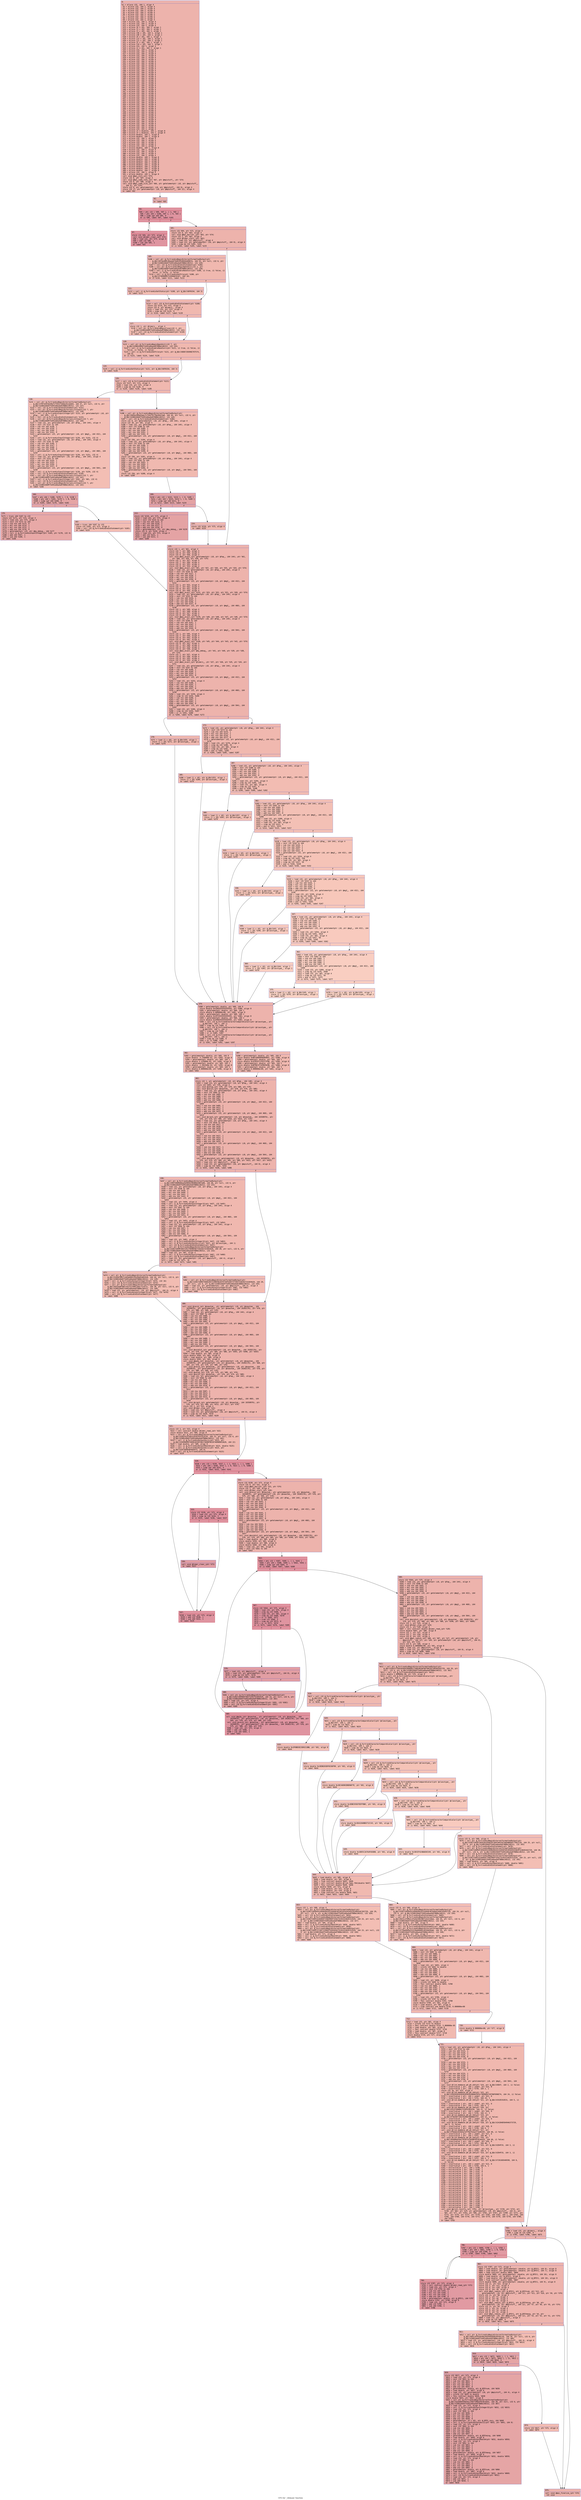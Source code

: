 digraph "CFG for '_QQmain' function" {
	label="CFG for '_QQmain' function";

	Node0x559626c445f0 [shape=record,color="#3d50c3ff", style=filled, fillcolor="#d6524470" fontname="Courier",label="{0:\l|  %1 = alloca i32, i64 1, align 4\l  %2 = alloca i32, i64 1, align 4\l  %3 = alloca i32, i64 1, align 4\l  %4 = alloca i32, i64 1, align 4\l  %5 = alloca i32, i64 1, align 4\l  %6 = alloca i32, i64 1, align 4\l  %7 = alloca i32, i64 1, align 4\l  %8 = alloca i32, i64 1, align 4\l  %9 = alloca i32, i64 1, align 4\l  %10 = alloca i32, i64 1, align 4\l  %11 = alloca i32, i64 1, align 4\l  %12 = alloca i32, i64 1, align 4\l  %13 = alloca [6 x i8], i64 1, align 1\l  %14 = alloca [3 x i8], i64 1, align 1\l  %15 = alloca [3 x i8], i64 1, align 1\l  %16 = alloca [46 x i8], i64 1, align 1\l  %17 = alloca [46 x i8], i64 1, align 1\l  %18 = alloca [9 x i8], i64 1, align 1\l  %19 = alloca [13 x i8], i64 1, align 1\l  %20 = alloca [11 x i8], i64 1, align 1\l  %21 = alloca [5 x i8], i64 1, align 1\l  %22 = alloca [24 x i8], i64 1, align 1\l  %23 = alloca i32, i64 1, align 4\l  %24 = alloca [2 x i8], i64 1, align 1\l  %25 = alloca i32, i64 1, align 4\l  %26 = alloca i32, i64 1, align 4\l  %27 = alloca i32, i64 1, align 4\l  %28 = alloca i32, i64 1, align 4\l  %29 = alloca i32, i64 1, align 4\l  %30 = alloca i32, i64 1, align 4\l  %31 = alloca i32, i64 1, align 4\l  %32 = alloca i32, i64 1, align 4\l  %33 = alloca i32, i64 1, align 4\l  %34 = alloca i32, i64 1, align 4\l  %35 = alloca i32, i64 1, align 4\l  %36 = alloca i32, i64 1, align 4\l  %37 = alloca i32, i64 1, align 4\l  %38 = alloca i32, i64 1, align 4\l  %39 = alloca i32, i64 1, align 4\l  %40 = alloca i32, i64 1, align 4\l  %41 = alloca i32, i64 1, align 4\l  %42 = alloca i32, i64 1, align 4\l  %43 = alloca i32, i64 1, align 4\l  %44 = alloca i32, i64 1, align 4\l  %45 = alloca i32, i64 1, align 4\l  %46 = alloca i32, i64 1, align 4\l  %47 = alloca i32, i64 1, align 4\l  %48 = alloca i32, i64 1, align 4\l  %49 = alloca i32, i64 1, align 4\l  %50 = alloca i32, i64 1, align 4\l  %51 = alloca i32, i64 1, align 4\l  %52 = alloca i32, i64 1, align 4\l  %53 = alloca i32, i64 1, align 4\l  %54 = alloca i32, i64 1, align 4\l  %55 = alloca i32, i64 1, align 4\l  %56 = alloca i32, i64 1, align 4\l  %57 = alloca i32, i64 1, align 4\l  %58 = alloca i32, i64 1, align 4\l  %59 = alloca i32, i64 1, align 4\l  %60 = alloca i32, i64 1, align 4\l  %61 = alloca i32, i64 1, align 4\l  %62 = alloca i32, i64 1, align 4\l  %63 = alloca i32, i64 1, align 4\l  %64 = alloca i32, i64 1, align 4\l  %65 = alloca i32, i64 1, align 4\l  %66 = alloca i32, i64 1, align 4\l  %67 = alloca i32, i64 1, align 4\l  %68 = alloca [4 x double], i64 1, align 8\l  %69 = alloca [4 x double], i64 1, align 8\l  %70 = alloca double, i64 1, align 8\l  %71 = alloca double, i64 1, align 8\l  %72 = alloca i32, i64 1, align 4\l  %73 = alloca i32, i64 1, align 4\l  %74 = alloca i32, i64 1, align 4\l  %75 = alloca i32, i64 1, align 4\l  %76 = alloca i32, i64 1, align 4\l  %77 = alloca double, i64 1, align 8\l  %78 = alloca i32, i64 1, align 4\l  %79 = alloca i32, i64 1, align 4\l  %80 = alloca i32, i64 1, align 4\l  %81 = alloca i32, i64 1, align 4\l  %82 = alloca double, i64 1, align 8\l  %83 = alloca double, i64 1, align 8\l  %84 = alloca double, i64 1, align 8\l  %85 = alloca double, i64 1, align 8\l  %86 = alloca double, i64 1, align 8\l  %87 = alloca double, i64 1, align 8\l  %88 = alloca double, i64 1, align 8\l  %89 = alloca double, i64 1, align 8\l  %90 = alloca i32, i64 1, align 4\l  %91 = alloca double, i64 1, align 8\l  call void @mpi_init_(ptr %74)\l  store i32 0, ptr %67, align 4\l  call void @mpi_comm_rank_(ptr %67, ptr @mpistuff_, ptr %74)\l  store i32 0, ptr %66, align 4\l  call void @mpi_comm_size_(ptr %66, ptr getelementptr (i8, ptr @mpistuff_,\l... i64 4), ptr %74)\l  store i32 0, ptr getelementptr (i8, ptr @mpistuff_, i64 8), align 4\l  store i32 17, ptr getelementptr (i8, ptr @mpistuff_, i64 12), align 4\l  br label %92\l}"];
	Node0x559626c445f0 -> Node0x559626c48b10[tooltip="0 -> 92\nProbability 100.00%" ];
	Node0x559626c48b10 [shape=record,color="#3d50c3ff", style=filled, fillcolor="#d6524470" fontname="Courier",label="{92:\l|  br label %93\l}"];
	Node0x559626c48b10 -> Node0x559626c48bd0[tooltip="92 -> 93\nProbability 100.00%" ];
	Node0x559626c48bd0 [shape=record,color="#b70d28ff", style=filled, fillcolor="#b70d2870" fontname="Courier",label="{93:\l|  %94 = phi i32 [ %99, %97 ], [ 1, %92 ]\l  %95 = phi i64 [ %100, %97 ], [ 9, %92 ]\l  %96 = icmp sgt i64 %95, 0\l  br i1 %96, label %97, label %101\l|{<s0>T|<s1>F}}"];
	Node0x559626c48bd0:s0 -> Node0x559626c48cc0[tooltip="93 -> 97\nProbability 96.88%" ];
	Node0x559626c48bd0:s1 -> Node0x559626c46300[tooltip="93 -> 101\nProbability 3.12%" ];
	Node0x559626c48cc0 [shape=record,color="#b70d28ff", style=filled, fillcolor="#b70d2870" fontname="Courier",label="{97:\l|  store i32 %94, ptr %73, align 4\l  call void @timer_clear_(ptr %73)\l  %98 = load i32, ptr %73, align 4\l  %99 = add i32 %98, 1\l  %100 = sub i64 %95, 1\l  br label %93\l}"];
	Node0x559626c48cc0 -> Node0x559626c48bd0[tooltip="97 -> 93\nProbability 100.00%" ];
	Node0x559626c46300 [shape=record,color="#3d50c3ff", style=filled, fillcolor="#d6524470" fontname="Courier",label="{101:\l|  store i32 %94, ptr %73, align 4\l  store i32 0, ptr %63, align 4\l  call void @mpi_barrier_(ptr %63, ptr %74)\l  store i32 2, ptr %62, align 4\l  call void @timer_start_(ptr %62)\l  %102 = load i32, ptr @mpistuff_, align 4\l  %103 = load i32, ptr getelementptr (i8, ptr @mpistuff_, i64 8), align 4\l  %104 = icmp eq i32 %102, %103\l  br i1 %104, label %105, label %225\l|{<s0>T|<s1>F}}"];
	Node0x559626c46300:s0 -> Node0x559626c4a520[tooltip="101 -> 105\nProbability 50.00%" ];
	Node0x559626c46300:s1 -> Node0x559626c4a570[tooltip="101 -> 225\nProbability 50.00%" ];
	Node0x559626c4a520 [shape=record,color="#3d50c3ff", style=filled, fillcolor="#dc5d4a70" fontname="Courier",label="{105:\l|  %106 = call ptr @_FortranAioBeginExternalFormattedOutput(ptr\l... @_QQclX67eb466c06aee67bd65454604dd0067e, i64 53, ptr null, i32 6, ptr\l... @_QQclX208326b0ffd491e6ba4a97888e146312, i32 126)\l  %107 = call i32 @_FortranAioEndIoStatement(ptr %106)\l  %108 = call ptr @_FortranAioBeginOpenUnit(i32 2, ptr\l... @_QQclX208326b0ffd491e6ba4a97888e146312, i32 128)\l  %109 = call \{\} @_FortranAioEnableHandlers(ptr %108, i1 true, i1 false, i1\l... false, i1 false, i1 false)\l  %110 = call i1 @_FortranAioSetFile(ptr %108, ptr\l... @_QQclX74696D65722E666C6167, i64 10)\l  br i1 %110, label %111, label %113\l|{<s0>T|<s1>F}}"];
	Node0x559626c4a520:s0 -> Node0x559626c4b340[tooltip="105 -> 111\nProbability 50.00%" ];
	Node0x559626c4a520:s1 -> Node0x559626c4b390[tooltip="105 -> 113\nProbability 50.00%" ];
	Node0x559626c4b340 [shape=record,color="#3d50c3ff", style=filled, fillcolor="#e1675170" fontname="Courier",label="{111:\l|  %112 = call i1 @_FortranAioSetStatus(ptr %108, ptr @_QQclX6F6C64, i64 3)\l  br label %113\l}"];
	Node0x559626c4b340 -> Node0x559626c4b390[tooltip="111 -> 113\nProbability 100.00%" ];
	Node0x559626c4b390 [shape=record,color="#3d50c3ff", style=filled, fillcolor="#dc5d4a70" fontname="Courier",label="{113:\l|  %114 = call i32 @_FortranAioEndIoStatement(ptr %108)\l  store i32 %114, ptr %72, align 4\l  store i32 0, ptr @timers_, align 4\l  %115 = load i32, ptr %72, align 4\l  %116 = icmp eq i32 %115, 0\l  br i1 %116, label %117, label %120\l|{<s0>T|<s1>F}}"];
	Node0x559626c4b390:s0 -> Node0x559626c4b9c0[tooltip="113 -> 117\nProbability 37.50%" ];
	Node0x559626c4b390:s1 -> Node0x559626c4ba10[tooltip="113 -> 120\nProbability 62.50%" ];
	Node0x559626c4b9c0 [shape=record,color="#3d50c3ff", style=filled, fillcolor="#e36c5570" fontname="Courier",label="{117:\l|  store i32 1, ptr @timers_, align 4\l  %118 = call ptr @_FortranAioBeginClose(i32 2, ptr\l... @_QQclX208326b0ffd491e6ba4a97888e146312, i32 132)\l  %119 = call i32 @_FortranAioEndIoStatement(ptr %118)\l  br label %120\l}"];
	Node0x559626c4b9c0 -> Node0x559626c4ba10[tooltip="117 -> 120\nProbability 100.00%" ];
	Node0x559626c4ba10 [shape=record,color="#3d50c3ff", style=filled, fillcolor="#dc5d4a70" fontname="Courier",label="{120:\l|  %121 = call ptr @_FortranAioBeginOpenUnit(i32 7, ptr\l... @_QQclX208326b0ffd491e6ba4a97888e146312, i32 135)\l  %122 = call \{\} @_FortranAioEnableHandlers(ptr %121, i1 true, i1 false, i1\l... false, i1 false, i1 false)\l  %123 = call i1 @_FortranAioSetFile(ptr %121, ptr @_QQclX6D672E696E707574,\l... i64 8)\l  br i1 %123, label %124, label %126\l|{<s0>T|<s1>F}}"];
	Node0x559626c4ba10:s0 -> Node0x559626c4c3e0[tooltip="120 -> 124\nProbability 50.00%" ];
	Node0x559626c4ba10:s1 -> Node0x559626c4c430[tooltip="120 -> 126\nProbability 50.00%" ];
	Node0x559626c4c3e0 [shape=record,color="#3d50c3ff", style=filled, fillcolor="#e1675170" fontname="Courier",label="{124:\l|  %125 = call i1 @_FortranAioSetStatus(ptr %121, ptr @_QQclX6F6C64, i64 3)\l  br label %126\l}"];
	Node0x559626c4c3e0 -> Node0x559626c4c430[tooltip="124 -> 126\nProbability 100.00%" ];
	Node0x559626c4c430 [shape=record,color="#3d50c3ff", style=filled, fillcolor="#dc5d4a70" fontname="Courier",label="{126:\l|  %127 = call i32 @_FortranAioEndIoStatement(ptr %121)\l  store i32 %127, ptr %72, align 4\l  %128 = load i32, ptr %72, align 4\l  %129 = icmp eq i32 %128, 0\l  br i1 %129, label %130, label %185\l|{<s0>T|<s1>F}}"];
	Node0x559626c4c430:s0 -> Node0x559626c4c970[tooltip="126 -> 130\nProbability 37.50%" ];
	Node0x559626c4c430:s1 -> Node0x559626c4c9c0[tooltip="126 -> 185\nProbability 62.50%" ];
	Node0x559626c4c970 [shape=record,color="#3d50c3ff", style=filled, fillcolor="#e36c5570" fontname="Courier",label="{130:\l|  %131 = call ptr @_FortranAioBeginExternalFormattedOutput(ptr\l... @_QQclX78f343cbb38af1f35d17a9da16ceeb03, i64 37, ptr null, i32 6, ptr\l... @_QQclX208326b0ffd491e6ba4a97888e146312, i32 137)\l  %132 = call i32 @_FortranAioEndIoStatement(ptr %131)\l  %133 = call ptr @_FortranAioBeginExternalListInput(i32 7, ptr\l... @_QQclX208326b0ffd491e6ba4a97888e146312, i32 139)\l  %134 = call i1 @_FortranAioInputInteger(ptr %133, ptr getelementptr (i8, ptr\l... @fap_, i64 144), i32 4)\l  %135 = call i32 @_FortranAioEndIoStatement(ptr %133)\l  %136 = call ptr @_FortranAioBeginExternalListInput(i32 7, ptr\l... @_QQclX208326b0ffd491e6ba4a97888e146312, i32 140)\l  %137 = load i32, ptr getelementptr (i8, ptr @fap_, i64 144), align 4\l  %138 = sext i32 %137 to i64\l  %139 = sub nsw i64 %138, 1\l  %140 = mul nsw i64 %139, 1\l  %141 = mul nsw i64 %140, 1\l  %142 = add nsw i64 %141, 0\l  %143 = getelementptr i32, ptr getelementptr (i8, ptr @mg3_, i64 432), i64\l... %142\l  %144 = call i1 @_FortranAioInputInteger(ptr %136, ptr %143, i32 4)\l  %145 = load i32, ptr getelementptr (i8, ptr @fap_, i64 144), align 4\l  %146 = sext i32 %145 to i64\l  %147 = sub nsw i64 %146, 1\l  %148 = mul nsw i64 %147, 1\l  %149 = mul nsw i64 %148, 1\l  %150 = add nsw i64 %149, 0\l  %151 = getelementptr i32, ptr getelementptr (i8, ptr @mg3_, i64 468), i64\l... %150\l  %152 = call i1 @_FortranAioInputInteger(ptr %136, ptr %151, i32 4)\l  %153 = load i32, ptr getelementptr (i8, ptr @fap_, i64 144), align 4\l  %154 = sext i32 %153 to i64\l  %155 = sub nsw i64 %154, 1\l  %156 = mul nsw i64 %155, 1\l  %157 = mul nsw i64 %156, 1\l  %158 = add nsw i64 %157, 0\l  %159 = getelementptr i32, ptr getelementptr (i8, ptr @mg3_, i64 504), i64\l... %158\l  %160 = call i1 @_FortranAioInputInteger(ptr %136, ptr %159, i32 4)\l  %161 = call i32 @_FortranAioEndIoStatement(ptr %136)\l  %162 = call ptr @_FortranAioBeginExternalListInput(i32 7, ptr\l... @_QQclX208326b0ffd491e6ba4a97888e146312, i32 141)\l  %163 = call i1 @_FortranAioInputInteger(ptr %162, ptr %81, i32 4)\l  %164 = call i32 @_FortranAioEndIoStatement(ptr %162)\l  %165 = call ptr @_FortranAioBeginExternalListInput(i32 7, ptr\l... @_QQclX208326b0ffd491e6ba4a97888e146312, i32 142)\l  br label %166\l}"];
	Node0x559626c4c970 -> Node0x559626c4ebb0[tooltip="130 -> 166\nProbability 100.00%" ];
	Node0x559626c4ebb0 [shape=record,color="#3d50c3ff", style=filled, fillcolor="#c5333470" fontname="Courier",label="{166:\l|  %167 = phi i64 [ %180, %170 ], [ 0, %130 ]\l  %168 = phi i64 [ %181, %170 ], [ 8, %130 ]\l  %169 = icmp sgt i64 %168, 0\l  br i1 %169, label %170, label %182\l|{<s0>T|<s1>F}}"];
	Node0x559626c4ebb0:s0 -> Node0x559626c4ec70[tooltip="166 -> 170\nProbability 96.88%" ];
	Node0x559626c4ebb0:s1 -> Node0x559626c4ef10[tooltip="166 -> 182\nProbability 3.12%" ];
	Node0x559626c4ec70 [shape=record,color="#3d50c3ff", style=filled, fillcolor="#ca3b3770" fontname="Courier",label="{170:\l|  %171 = trunc i64 %167 to i32\l  store i32 %171, ptr %73, align 4\l  %172 = load i32, ptr %73, align 4\l  %173 = sext i32 %172 to i64\l  %174 = sub nsw i64 %173, 0\l  %175 = mul nsw i64 %174, 1\l  %176 = mul nsw i64 %175, 1\l  %177 = add nsw i64 %176, 0\l  %178 = getelementptr i32, ptr @my_debug_, i64 %177\l  %179 = call i1 @_FortranAioInputInteger(ptr %165, ptr %178, i32 4)\l  %180 = add i64 %167, 1\l  %181 = sub i64 %168, 1\l  br label %166\l}"];
	Node0x559626c4ec70 -> Node0x559626c4ebb0[tooltip="170 -> 166\nProbability 100.00%" ];
	Node0x559626c4ef10 [shape=record,color="#3d50c3ff", style=filled, fillcolor="#e36c5570" fontname="Courier",label="{182:\l|  %183 = trunc i64 %167 to i32\l  store i32 %183, ptr %73, align 4\l  %184 = call i32 @_FortranAioEndIoStatement(ptr %165)\l  br label %225\l}"];
	Node0x559626c4ef10 -> Node0x559626c4a570[tooltip="182 -> 225\nProbability 100.00%" ];
	Node0x559626c4c9c0 [shape=record,color="#3d50c3ff", style=filled, fillcolor="#de614d70" fontname="Courier",label="{185:\l|  %186 = call ptr @_FortranAioBeginExternalFormattedOutput(ptr\l... @_QQclXb65e34bdd3aecfcf4427b778a304c5a8, i64 44, ptr null, i32 6, ptr\l... @_QQclX208326b0ffd491e6ba4a97888e146312, i32 144)\l  %187 = call i32 @_FortranAioEndIoStatement(ptr %186)\l  store i32 8, ptr getelementptr (i8, ptr @fap_, i64 144), align 4\l  store i32 20, ptr %81, align 4\l  %188 = load i32, ptr getelementptr (i8, ptr @fap_, i64 144), align 4\l  %189 = sext i32 %188 to i64\l  %190 = sub nsw i64 %189, 1\l  %191 = mul nsw i64 %190, 1\l  %192 = mul nsw i64 %191, 1\l  %193 = add nsw i64 %192, 0\l  %194 = getelementptr i32, ptr getelementptr (i8, ptr @mg3_, i64 432), i64\l... %193\l  store i32 256, ptr %194, align 4\l  %195 = load i32, ptr getelementptr (i8, ptr @fap_, i64 144), align 4\l  %196 = sext i32 %195 to i64\l  %197 = sub nsw i64 %196, 1\l  %198 = mul nsw i64 %197, 1\l  %199 = mul nsw i64 %198, 1\l  %200 = add nsw i64 %199, 0\l  %201 = getelementptr i32, ptr getelementptr (i8, ptr @mg3_, i64 468), i64\l... %200\l  store i32 256, ptr %201, align 4\l  %202 = load i32, ptr getelementptr (i8, ptr @fap_, i64 144), align 4\l  %203 = sext i32 %202 to i64\l  %204 = sub nsw i64 %203, 1\l  %205 = mul nsw i64 %204, 1\l  %206 = mul nsw i64 %205, 1\l  %207 = add nsw i64 %206, 0\l  %208 = getelementptr i32, ptr getelementptr (i8, ptr @mg3_, i64 504), i64\l... %207\l  store i32 256, ptr %208, align 4\l  br label %209\l}"];
	Node0x559626c4c9c0 -> Node0x559626c49ab0[tooltip="185 -> 209\nProbability 100.00%" ];
	Node0x559626c49ab0 [shape=record,color="#3d50c3ff", style=filled, fillcolor="#c32e3170" fontname="Courier",label="{209:\l|  %210 = phi i32 [ %222, %213 ], [ 0, %185 ]\l  %211 = phi i64 [ %223, %213 ], [ 8, %185 ]\l  %212 = icmp sgt i64 %211, 0\l  br i1 %212, label %213, label %224\l|{<s0>T|<s1>F}}"];
	Node0x559626c49ab0:s0 -> Node0x559626c49b70[tooltip="209 -> 213\nProbability 96.88%" ];
	Node0x559626c49ab0:s1 -> Node0x559626c49dd0[tooltip="209 -> 224\nProbability 3.12%" ];
	Node0x559626c49b70 [shape=record,color="#3d50c3ff", style=filled, fillcolor="#c32e3170" fontname="Courier",label="{213:\l|  store i32 %210, ptr %73, align 4\l  %214 = load i32, ptr %73, align 4\l  %215 = sext i32 %214 to i64\l  %216 = sub nsw i64 %215, 0\l  %217 = mul nsw i64 %216, 1\l  %218 = mul nsw i64 %217, 1\l  %219 = add nsw i64 %218, 0\l  %220 = getelementptr i32, ptr @my_debug_, i64 %219\l  store i32 0, ptr %220, align 4\l  %221 = load i32, ptr %73, align 4\l  %222 = add i32 %221, 1\l  %223 = sub i64 %211, 1\l  br label %209\l}"];
	Node0x559626c49b70 -> Node0x559626c49ab0[tooltip="213 -> 209\nProbability 100.00%" ];
	Node0x559626c49dd0 [shape=record,color="#3d50c3ff", style=filled, fillcolor="#de614d70" fontname="Courier",label="{224:\l|  store i32 %210, ptr %73, align 4\l  br label %225\l}"];
	Node0x559626c49dd0 -> Node0x559626c4a570[tooltip="224 -> 225\nProbability 100.00%" ];
	Node0x559626c4a570 [shape=record,color="#3d50c3ff", style=filled, fillcolor="#d6524470" fontname="Courier",label="{225:\l|  store i32 1, ptr %61, align 4\l  store i32 7, ptr %60, align 4\l  store i32 0, ptr %59, align 4\l  store i32 0, ptr %58, align 4\l  call void @mpi_bcast_(ptr getelementptr (i8, ptr @fap_, i64 144), ptr %61,\l... ptr %60, ptr %59, ptr %58, ptr %74)\l  store i32 1, ptr %57, align 4\l  store i32 7, ptr %56, align 4\l  store i32 0, ptr %55, align 4\l  store i32 0, ptr %54, align 4\l  call void @mpi_bcast_(ptr %81, ptr %57, ptr %56, ptr %55, ptr %54, ptr %74)\l  %226 = load i32, ptr getelementptr (i8, ptr @fap_, i64 144), align 4\l  %227 = sext i32 %226 to i64\l  %228 = sub nsw i64 %227, 1\l  %229 = mul nsw i64 %228, 1\l  %230 = mul nsw i64 %229, 1\l  %231 = add nsw i64 %230, 0\l  %232 = getelementptr i32, ptr getelementptr (i8, ptr @mg3_, i64 432), i64\l... %231\l  store i32 1, ptr %53, align 4\l  store i32 7, ptr %52, align 4\l  store i32 0, ptr %51, align 4\l  store i32 0, ptr %50, align 4\l  call void @mpi_bcast_(ptr %232, ptr %53, ptr %52, ptr %51, ptr %50, ptr %74)\l  %233 = load i32, ptr getelementptr (i8, ptr @fap_, i64 144), align 4\l  %234 = sext i32 %233 to i64\l  %235 = sub nsw i64 %234, 1\l  %236 = mul nsw i64 %235, 1\l  %237 = mul nsw i64 %236, 1\l  %238 = add nsw i64 %237, 0\l  %239 = getelementptr i32, ptr getelementptr (i8, ptr @mg3_, i64 468), i64\l... %238\l  store i32 1, ptr %49, align 4\l  store i32 7, ptr %48, align 4\l  store i32 0, ptr %47, align 4\l  store i32 0, ptr %46, align 4\l  call void @mpi_bcast_(ptr %239, ptr %49, ptr %48, ptr %47, ptr %46, ptr %74)\l  %240 = load i32, ptr getelementptr (i8, ptr @fap_, i64 144), align 4\l  %241 = sext i32 %240 to i64\l  %242 = sub nsw i64 %241, 1\l  %243 = mul nsw i64 %242, 1\l  %244 = mul nsw i64 %243, 1\l  %245 = add nsw i64 %244, 0\l  %246 = getelementptr i32, ptr getelementptr (i8, ptr @mg3_, i64 504), i64\l... %245\l  store i32 1, ptr %45, align 4\l  store i32 7, ptr %44, align 4\l  store i32 0, ptr %43, align 4\l  store i32 0, ptr %42, align 4\l  call void @mpi_bcast_(ptr %246, ptr %45, ptr %44, ptr %43, ptr %42, ptr %74)\l  store i32 8, ptr %41, align 4\l  store i32 7, ptr %40, align 4\l  store i32 0, ptr %39, align 4\l  store i32 0, ptr %38, align 4\l  call void @mpi_bcast_(ptr @my_debug_, ptr %41, ptr %40, ptr %39, ptr %38,\l... ptr %74)\l  store i32 1, ptr %37, align 4\l  store i32 6, ptr %36, align 4\l  store i32 0, ptr %35, align 4\l  store i32 0, ptr %34, align 4\l  call void @mpi_bcast_(ptr @timers_, ptr %37, ptr %36, ptr %35, ptr %34, ptr\l... %74)\l  %247 = load i32, ptr getelementptr (i8, ptr @fap_, i64 144), align 4\l  %248 = sext i32 %247 to i64\l  %249 = sub nsw i64 %248, 1\l  %250 = mul nsw i64 %249, 1\l  %251 = mul nsw i64 %250, 1\l  %252 = add nsw i64 %251, 0\l  %253 = getelementptr i32, ptr getelementptr (i8, ptr @mg3_, i64 432), i64\l... %252\l  %254 = load i32, ptr %253, align 4\l  %255 = sub nsw i64 %248, 1\l  %256 = mul nsw i64 %255, 1\l  %257 = mul nsw i64 %256, 1\l  %258 = add nsw i64 %257, 0\l  %259 = getelementptr i32, ptr getelementptr (i8, ptr @mg3_, i64 468), i64\l... %258\l  %260 = load i32, ptr %259, align 4\l  %261 = icmp ne i32 %254, %260\l  %262 = sub nsw i64 %248, 1\l  %263 = mul nsw i64 %262, 1\l  %264 = mul nsw i64 %263, 1\l  %265 = add nsw i64 %264, 0\l  %266 = getelementptr i32, ptr getelementptr (i8, ptr @mg3_, i64 504), i64\l... %265\l  %267 = load i32, ptr %266, align 4\l  %268 = icmp ne i32 %254, %267\l  %269 = or i1 %261, %268\l  br i1 %269, label %270, label %272\l|{<s0>T|<s1>F}}"];
	Node0x559626c4a570:s0 -> Node0x559626c55db0[tooltip="225 -> 270\nProbability 50.00%" ];
	Node0x559626c4a570:s1 -> Node0x559626c55e00[tooltip="225 -> 272\nProbability 50.00%" ];
	Node0x559626c55db0 [shape=record,color="#3d50c3ff", style=filled, fillcolor="#dc5d4a70" fontname="Courier",label="{270:\l|  %271 = load [1 x i8], ptr @_QQclX55, align 1\l  store [1 x i8] %271, ptr @classtype_, align 1\l  br label %379\l}"];
	Node0x559626c55db0 -> Node0x559626c56020[tooltip="270 -> 379\nProbability 100.00%" ];
	Node0x559626c55e00 [shape=record,color="#3d50c3ff", style=filled, fillcolor="#dc5d4a70" fontname="Courier",label="{272:\l|  %273 = load i32, ptr getelementptr (i8, ptr @fap_, i64 144), align 4\l  %274 = sext i32 %273 to i64\l  %275 = sub nsw i64 %274, 1\l  %276 = mul nsw i64 %275, 1\l  %277 = mul nsw i64 %276, 1\l  %278 = add nsw i64 %277, 0\l  %279 = getelementptr i32, ptr getelementptr (i8, ptr @mg3_, i64 432), i64\l... %278\l  %280 = load i32, ptr %279, align 4\l  %281 = icmp eq i32 %280, 32\l  %282 = load i32, ptr %81, align 4\l  %283 = icmp eq i32 %282, 4\l  %284 = and i1 %281, %283\l  br i1 %284, label %285, label %287\l|{<s0>T|<s1>F}}"];
	Node0x559626c55e00:s0 -> Node0x559626c56760[tooltip="272 -> 285\nProbability 50.00%" ];
	Node0x559626c55e00:s1 -> Node0x559626c567b0[tooltip="272 -> 287\nProbability 50.00%" ];
	Node0x559626c56760 [shape=record,color="#3d50c3ff", style=filled, fillcolor="#e1675170" fontname="Courier",label="{285:\l|  %286 = load [1 x i8], ptr @_QQclX53, align 1\l  store [1 x i8] %286, ptr @classtype_, align 1\l  br label %379\l}"];
	Node0x559626c56760 -> Node0x559626c56020[tooltip="285 -> 379\nProbability 100.00%" ];
	Node0x559626c567b0 [shape=record,color="#3d50c3ff", style=filled, fillcolor="#e1675170" fontname="Courier",label="{287:\l|  %288 = load i32, ptr getelementptr (i8, ptr @fap_, i64 144), align 4\l  %289 = sext i32 %288 to i64\l  %290 = sub nsw i64 %289, 1\l  %291 = mul nsw i64 %290, 1\l  %292 = mul nsw i64 %291, 1\l  %293 = add nsw i64 %292, 0\l  %294 = getelementptr i32, ptr getelementptr (i8, ptr @mg3_, i64 432), i64\l... %293\l  %295 = load i32, ptr %294, align 4\l  %296 = icmp eq i32 %295, 128\l  %297 = load i32, ptr %81, align 4\l  %298 = icmp eq i32 %297, 4\l  %299 = and i1 %296, %298\l  br i1 %299, label %300, label %302\l|{<s0>T|<s1>F}}"];
	Node0x559626c567b0:s0 -> Node0x559626c570c0[tooltip="287 -> 300\nProbability 50.00%" ];
	Node0x559626c567b0:s1 -> Node0x559626c57110[tooltip="287 -> 302\nProbability 50.00%" ];
	Node0x559626c570c0 [shape=record,color="#3d50c3ff", style=filled, fillcolor="#e5705870" fontname="Courier",label="{300:\l|  %301 = load [1 x i8], ptr @_QQclX57, align 1\l  store [1 x i8] %301, ptr @classtype_, align 1\l  br label %379\l}"];
	Node0x559626c570c0 -> Node0x559626c56020[tooltip="300 -> 379\nProbability 100.00%" ];
	Node0x559626c57110 [shape=record,color="#3d50c3ff", style=filled, fillcolor="#e5705870" fontname="Courier",label="{302:\l|  %303 = load i32, ptr getelementptr (i8, ptr @fap_, i64 144), align 4\l  %304 = sext i32 %303 to i64\l  %305 = sub nsw i64 %304, 1\l  %306 = mul nsw i64 %305, 1\l  %307 = mul nsw i64 %306, 1\l  %308 = add nsw i64 %307, 0\l  %309 = getelementptr i32, ptr getelementptr (i8, ptr @mg3_, i64 432), i64\l... %308\l  %310 = load i32, ptr %309, align 4\l  %311 = icmp eq i32 %310, 256\l  %312 = load i32, ptr %81, align 4\l  %313 = icmp eq i32 %312, 4\l  %314 = and i1 %311, %313\l  br i1 %314, label %315, label %317\l|{<s0>T|<s1>F}}"];
	Node0x559626c57110:s0 -> Node0x559626c57a20[tooltip="302 -> 315\nProbability 50.00%" ];
	Node0x559626c57110:s1 -> Node0x559626c57a70[tooltip="302 -> 317\nProbability 50.00%" ];
	Node0x559626c57a20 [shape=record,color="#3d50c3ff", style=filled, fillcolor="#e8765c70" fontname="Courier",label="{315:\l|  %316 = load [1 x i8], ptr @_QQclX41, align 1\l  store [1 x i8] %316, ptr @classtype_, align 1\l  br label %379\l}"];
	Node0x559626c57a20 -> Node0x559626c56020[tooltip="315 -> 379\nProbability 100.00%" ];
	Node0x559626c57a70 [shape=record,color="#3d50c3ff", style=filled, fillcolor="#e8765c70" fontname="Courier",label="{317:\l|  %318 = load i32, ptr getelementptr (i8, ptr @fap_, i64 144), align 4\l  %319 = sext i32 %318 to i64\l  %320 = sub nsw i64 %319, 1\l  %321 = mul nsw i64 %320, 1\l  %322 = mul nsw i64 %321, 1\l  %323 = add nsw i64 %322, 0\l  %324 = getelementptr i32, ptr getelementptr (i8, ptr @mg3_, i64 432), i64\l... %323\l  %325 = load i32, ptr %324, align 4\l  %326 = icmp eq i32 %325, 256\l  %327 = load i32, ptr %81, align 4\l  %328 = icmp eq i32 %327, 20\l  %329 = and i1 %326, %328\l  br i1 %329, label %330, label %332\l|{<s0>T|<s1>F}}"];
	Node0x559626c57a70:s0 -> Node0x559626c58380[tooltip="317 -> 330\nProbability 50.00%" ];
	Node0x559626c57a70:s1 -> Node0x559626c583d0[tooltip="317 -> 332\nProbability 50.00%" ];
	Node0x559626c58380 [shape=record,color="#3d50c3ff", style=filled, fillcolor="#ec7f6370" fontname="Courier",label="{330:\l|  %331 = load [1 x i8], ptr @_QQclX42, align 1\l  store [1 x i8] %331, ptr @classtype_, align 1\l  br label %379\l}"];
	Node0x559626c58380 -> Node0x559626c56020[tooltip="330 -> 379\nProbability 100.00%" ];
	Node0x559626c583d0 [shape=record,color="#3d50c3ff", style=filled, fillcolor="#ec7f6370" fontname="Courier",label="{332:\l|  %333 = load i32, ptr getelementptr (i8, ptr @fap_, i64 144), align 4\l  %334 = sext i32 %333 to i64\l  %335 = sub nsw i64 %334, 1\l  %336 = mul nsw i64 %335, 1\l  %337 = mul nsw i64 %336, 1\l  %338 = add nsw i64 %337, 0\l  %339 = getelementptr i32, ptr getelementptr (i8, ptr @mg3_, i64 432), i64\l... %338\l  %340 = load i32, ptr %339, align 4\l  %341 = icmp eq i32 %340, 512\l  %342 = load i32, ptr %81, align 4\l  %343 = icmp eq i32 %342, 20\l  %344 = and i1 %341, %343\l  br i1 %344, label %345, label %347\l|{<s0>T|<s1>F}}"];
	Node0x559626c583d0:s0 -> Node0x559626c58ce0[tooltip="332 -> 345\nProbability 50.00%" ];
	Node0x559626c583d0:s1 -> Node0x559626c58d30[tooltip="332 -> 347\nProbability 50.00%" ];
	Node0x559626c58ce0 [shape=record,color="#3d50c3ff", style=filled, fillcolor="#ef886b70" fontname="Courier",label="{345:\l|  %346 = load [1 x i8], ptr @_QQclX43, align 1\l  store [1 x i8] %346, ptr @classtype_, align 1\l  br label %379\l}"];
	Node0x559626c58ce0 -> Node0x559626c56020[tooltip="345 -> 379\nProbability 100.00%" ];
	Node0x559626c58d30 [shape=record,color="#3d50c3ff", style=filled, fillcolor="#ef886b70" fontname="Courier",label="{347:\l|  %348 = load i32, ptr getelementptr (i8, ptr @fap_, i64 144), align 4\l  %349 = sext i32 %348 to i64\l  %350 = sub nsw i64 %349, 1\l  %351 = mul nsw i64 %350, 1\l  %352 = mul nsw i64 %351, 1\l  %353 = add nsw i64 %352, 0\l  %354 = getelementptr i32, ptr getelementptr (i8, ptr @mg3_, i64 432), i64\l... %353\l  %355 = load i32, ptr %354, align 4\l  %356 = icmp eq i32 %355, 1024\l  %357 = load i32, ptr %81, align 4\l  %358 = icmp eq i32 %357, 50\l  %359 = and i1 %356, %358\l  br i1 %359, label %360, label %362\l|{<s0>T|<s1>F}}"];
	Node0x559626c58d30:s0 -> Node0x559626c59640[tooltip="347 -> 360\nProbability 50.00%" ];
	Node0x559626c58d30:s1 -> Node0x559626c59690[tooltip="347 -> 362\nProbability 50.00%" ];
	Node0x559626c59640 [shape=record,color="#3d50c3ff", style=filled, fillcolor="#f2907270" fontname="Courier",label="{360:\l|  %361 = load [1 x i8], ptr @_QQclX44, align 1\l  store [1 x i8] %361, ptr @classtype_, align 1\l  br label %379\l}"];
	Node0x559626c59640 -> Node0x559626c56020[tooltip="360 -> 379\nProbability 100.00%" ];
	Node0x559626c59690 [shape=record,color="#3d50c3ff", style=filled, fillcolor="#f2907270" fontname="Courier",label="{362:\l|  %363 = load i32, ptr getelementptr (i8, ptr @fap_, i64 144), align 4\l  %364 = sext i32 %363 to i64\l  %365 = sub nsw i64 %364, 1\l  %366 = mul nsw i64 %365, 1\l  %367 = mul nsw i64 %366, 1\l  %368 = add nsw i64 %367, 0\l  %369 = getelementptr i32, ptr getelementptr (i8, ptr @mg3_, i64 432), i64\l... %368\l  %370 = load i32, ptr %369, align 4\l  %371 = icmp eq i32 %370, 2048\l  %372 = load i32, ptr %81, align 4\l  %373 = icmp eq i32 %372, 50\l  %374 = and i1 %371, %373\l  br i1 %374, label %375, label %377\l|{<s0>T|<s1>F}}"];
	Node0x559626c59690:s0 -> Node0x559626c59fd0[tooltip="362 -> 375\nProbability 50.00%" ];
	Node0x559626c59690:s1 -> Node0x559626c5a020[tooltip="362 -> 377\nProbability 50.00%" ];
	Node0x559626c59fd0 [shape=record,color="#3d50c3ff", style=filled, fillcolor="#f4987a70" fontname="Courier",label="{375:\l|  %376 = load [1 x i8], ptr @_QQclX45, align 1\l  store [1 x i8] %376, ptr @classtype_, align 1\l  br label %379\l}"];
	Node0x559626c59fd0 -> Node0x559626c56020[tooltip="375 -> 379\nProbability 100.00%" ];
	Node0x559626c5a020 [shape=record,color="#3d50c3ff", style=filled, fillcolor="#f4987a70" fontname="Courier",label="{377:\l|  %378 = load [1 x i8], ptr @_QQclX55, align 1\l  store [1 x i8] %378, ptr @classtype_, align 1\l  br label %379\l}"];
	Node0x559626c5a020 -> Node0x559626c56020[tooltip="377 -> 379\nProbability 100.00%" ];
	Node0x559626c56020 [shape=record,color="#3d50c3ff", style=filled, fillcolor="#d6524470" fontname="Courier",label="{379:\l|  %380 = getelementptr double, ptr %68, i64 0\l  store double 0xC005555555555555, ptr %380, align 8\l  %381 = getelementptr double, ptr %68, i64 1\l  store double 0.000000e+00, ptr %381, align 8\l  %382 = getelementptr double, ptr %68, i64 2\l  store double 0x3FC5555555555555, ptr %382, align 8\l  %383 = getelementptr double, ptr %68, i64 3\l  store double 0x3FB5555555555555, ptr %383, align 8\l  %384 = call i32 @_FortranACharacterCompareScalar1(ptr @classtype_, ptr\l... @_QQclX41, i64 1, i64 1)\l  %385 = icmp eq i32 %384, 0\l  %386 = call i32 @_FortranACharacterCompareScalar1(ptr @classtype_, ptr\l... @_QQclX53, i64 1, i64 1)\l  %387 = icmp eq i32 %386, 0\l  %388 = or i1 %385, %387\l  %389 = call i32 @_FortranACharacterCompareScalar1(ptr @classtype_, ptr\l... @_QQclX57, i64 1, i64 1)\l  %390 = icmp eq i32 %389, 0\l  %391 = or i1 %388, %390\l  br i1 %391, label %392, label %397\l|{<s0>T|<s1>F}}"];
	Node0x559626c56020:s0 -> Node0x559626c50960[tooltip="379 -> 392\nProbability 50.00%" ];
	Node0x559626c56020:s1 -> Node0x559626c509b0[tooltip="379 -> 397\nProbability 50.00%" ];
	Node0x559626c50960 [shape=record,color="#3d50c3ff", style=filled, fillcolor="#dc5d4a70" fontname="Courier",label="{392:\l|  %393 = getelementptr double, ptr %69, i64 0\l  store double -3.750000e-01, ptr %393, align 8\l  %394 = getelementptr double, ptr %69, i64 1\l  store double 3.125000e-02, ptr %394, align 8\l  %395 = getelementptr double, ptr %69, i64 2\l  store double -1.562500e-02, ptr %395, align 8\l  %396 = getelementptr double, ptr %69, i64 3\l  store double 0.000000e+00, ptr %396, align 8\l  br label %402\l}"];
	Node0x559626c50960 -> Node0x559626c51030[tooltip="392 -> 402\nProbability 100.00%" ];
	Node0x559626c509b0 [shape=record,color="#3d50c3ff", style=filled, fillcolor="#dc5d4a70" fontname="Courier",label="{397:\l|  %398 = getelementptr double, ptr %69, i64 0\l  store double 0xBFC6969696969697, ptr %398, align 8\l  %399 = getelementptr double, ptr %69, i64 1\l  store double 0x3F9F07C1F07C1F08, ptr %399, align 8\l  %400 = getelementptr double, ptr %69, i64 2\l  store double 0xBF90C9714FBCDA3B, ptr %400, align 8\l  %401 = getelementptr double, ptr %69, i64 3\l  store double 0.000000e+00, ptr %401, align 8\l  br label %402\l}"];
	Node0x559626c509b0 -> Node0x559626c51030[tooltip="397 -> 402\nProbability 100.00%" ];
	Node0x559626c51030 [shape=record,color="#3d50c3ff", style=filled, fillcolor="#d6524470" fontname="Courier",label="{402:\l|  store i32 1, ptr getelementptr (i8, ptr @fap_, i64 148), align 4\l  %403 = load i32, ptr getelementptr (i8, ptr @fap_, i64 144), align 4\l  store i32 %403, ptr %76, align 4\l  call void @setup_(ptr %78, ptr %79, ptr %80, ptr %76)\l  call void @zero3_(ptr @noautom_, ptr %78, ptr %79, ptr %80)\l  %404 = load i32, ptr getelementptr (i8, ptr @fap_, i64 144), align 4\l  %405 = sext i32 %404 to i64\l  %406 = sub nsw i64 %405, 1\l  %407 = mul nsw i64 %406, 1\l  %408 = mul nsw i64 %407, 1\l  %409 = add nsw i64 %408, 0\l  %410 = getelementptr i32, ptr getelementptr (i8, ptr @mg3_, i64 432), i64\l... %409\l  %411 = sub nsw i64 %405, 1\l  %412 = mul nsw i64 %411, 1\l  %413 = mul nsw i64 %412, 1\l  %414 = add nsw i64 %413, 0\l  %415 = getelementptr i32, ptr getelementptr (i8, ptr @mg3_, i64 468), i64\l... %414\l  call void @zran3_(ptr getelementptr (i8, ptr @noautom_, i64 10358976), ptr\l... %78, ptr %79, ptr %80, ptr %410, ptr %415, ptr %76)\l  %416 = load i32, ptr getelementptr (i8, ptr @fap_, i64 144), align 4\l  %417 = sext i32 %416 to i64\l  %418 = sub nsw i64 %417, 1\l  %419 = mul nsw i64 %418, 1\l  %420 = mul nsw i64 %419, 1\l  %421 = add nsw i64 %420, 0\l  %422 = getelementptr i32, ptr getelementptr (i8, ptr @mg3_, i64 432), i64\l... %421\l  %423 = sub nsw i64 %417, 1\l  %424 = mul nsw i64 %423, 1\l  %425 = mul nsw i64 %424, 1\l  %426 = add nsw i64 %425, 0\l  %427 = getelementptr i32, ptr getelementptr (i8, ptr @mg3_, i64 468), i64\l... %426\l  %428 = sub nsw i64 %417, 1\l  %429 = mul nsw i64 %428, 1\l  %430 = mul nsw i64 %429, 1\l  %431 = add nsw i64 %430, 0\l  %432 = getelementptr i32, ptr getelementptr (i8, ptr @mg3_, i64 504), i64\l... %431\l  call void @norm2u3_(ptr getelementptr (i8, ptr @noautom_, i64 10358976), ptr\l... %78, ptr %79, ptr %80, ptr %85, ptr %86, ptr %422, ptr %427, ptr %432)\l  %433 = load i32, ptr @mpistuff_, align 4\l  %434 = load i32, ptr getelementptr (i8, ptr @mpistuff_, i64 8), align 4\l  %435 = icmp eq i32 %433, %434\l  br i1 %435, label %436, label %486\l|{<s0>T|<s1>F}}"];
	Node0x559626c51030:s0 -> Node0x559626c5fcd0[tooltip="402 -> 436\nProbability 50.00%" ];
	Node0x559626c51030:s1 -> Node0x559626c5fd20[tooltip="402 -> 486\nProbability 50.00%" ];
	Node0x559626c5fcd0 [shape=record,color="#3d50c3ff", style=filled, fillcolor="#dc5d4a70" fontname="Courier",label="{436:\l|  %437 = call ptr @_FortranAioBeginExternalFormattedOutput(ptr\l... @_QQclX99759b6606aa5b969d246980d2807a90, i64 46, ptr null, i32 6, ptr\l... @_QQclX208326b0ffd491e6ba4a97888e146312, i32 231)\l  %438 = load i32, ptr getelementptr (i8, ptr @fap_, i64 144), align 4\l  %439 = sext i32 %438 to i64\l  %440 = sub nsw i64 %439, 1\l  %441 = mul nsw i64 %440, 1\l  %442 = mul nsw i64 %441, 1\l  %443 = add nsw i64 %442, 0\l  %444 = getelementptr i32, ptr getelementptr (i8, ptr @mg3_, i64 432), i64\l... %443\l  %445 = load i32, ptr %444, align 4\l  %446 = call i1 @_FortranAioOutputInteger32(ptr %437, i32 %445)\l  %447 = load i32, ptr getelementptr (i8, ptr @fap_, i64 144), align 4\l  %448 = sext i32 %447 to i64\l  %449 = sub nsw i64 %448, 1\l  %450 = mul nsw i64 %449, 1\l  %451 = mul nsw i64 %450, 1\l  %452 = add nsw i64 %451, 0\l  %453 = getelementptr i32, ptr getelementptr (i8, ptr @mg3_, i64 468), i64\l... %452\l  %454 = load i32, ptr %453, align 4\l  %455 = call i1 @_FortranAioOutputInteger32(ptr %437, i32 %454)\l  %456 = load i32, ptr getelementptr (i8, ptr @fap_, i64 144), align 4\l  %457 = sext i32 %456 to i64\l  %458 = sub nsw i64 %457, 1\l  %459 = mul nsw i64 %458, 1\l  %460 = mul nsw i64 %459, 1\l  %461 = add nsw i64 %460, 0\l  %462 = getelementptr i32, ptr getelementptr (i8, ptr @mg3_, i64 504), i64\l... %461\l  %463 = load i32, ptr %462, align 4\l  %464 = call i1 @_FortranAioOutputInteger32(ptr %437, i32 %463)\l  %465 = call i1 @_FortranAioOutputAscii(ptr %437, ptr @classtype_, i64 1)\l  %466 = call i32 @_FortranAioEndIoStatement(ptr %437)\l  %467 = call ptr @_FortranAioBeginExternalFormattedOutput(ptr\l... @_QQclX282720497465726174696F6E733A20272C693429, i64 20, ptr null, i32 6, ptr\l... @_QQclX208326b0ffd491e6ba4a97888e146312, i32 232)\l  %468 = load i32, ptr %81, align 4\l  %469 = call i1 @_FortranAioOutputInteger32(ptr %467, i32 %468)\l  %470 = call i32 @_FortranAioEndIoStatement(ptr %467)\l  %471 = load i32, ptr getelementptr (i8, ptr @mpistuff_, i64 4), align 4\l  %472 = icmp ne i32 %471, 16\l  br i1 %472, label %473, label %481\l|{<s0>T|<s1>F}}"];
	Node0x559626c5fcd0:s0 -> Node0x559626c619e0[tooltip="436 -> 473\nProbability 50.00%" ];
	Node0x559626c5fcd0:s1 -> Node0x559626c61a30[tooltip="436 -> 481\nProbability 50.00%" ];
	Node0x559626c619e0 [shape=record,color="#3d50c3ff", style=filled, fillcolor="#e1675170" fontname="Courier",label="{473:\l|  %474 = call ptr @_FortranAioBeginExternalFormattedOutput(ptr\l... @_QQclX1d56f9827cb03e660235a39a92d82418, i64 44, ptr null, i32 6, ptr\l... @_QQclX208326b0ffd491e6ba4a97888e146312, i32 239)\l  %475 = call i1 @_FortranAioOutputInteger32(ptr %474, i32 16)\l  %476 = call i32 @_FortranAioEndIoStatement(ptr %474)\l  %477 = call ptr @_FortranAioBeginExternalFormattedOutput(ptr\l... @_QQclXb52ea8fa8fc43c51ce06c2bbc71c671c, i64 38, ptr null, i32 6, ptr\l... @_QQclX208326b0ffd491e6ba4a97888e146312, i32 240)\l  %478 = load i32, ptr getelementptr (i8, ptr @mpistuff_, i64 4), align 4\l  %479 = call i1 @_FortranAioOutputInteger32(ptr %477, i32 %478)\l  %480 = call i32 @_FortranAioEndIoStatement(ptr %477)\l  br label %486\l}"];
	Node0x559626c619e0 -> Node0x559626c5fd20[tooltip="473 -> 486\nProbability 100.00%" ];
	Node0x559626c61a30 [shape=record,color="#3d50c3ff", style=filled, fillcolor="#e1675170" fontname="Courier",label="{481:\l|  %482 = call ptr @_FortranAioBeginExternalFormattedOutput(ptr\l... @_QQclX2827204E756D626572206F662070726F6365737365733A20272C693629, i64 29,\l... ptr null, i32 6, ptr @_QQclX208326b0ffd491e6ba4a97888e146312, i32 244)\l  %483 = load i32, ptr getelementptr (i8, ptr @mpistuff_, i64 4), align 4\l  %484 = call i1 @_FortranAioOutputInteger32(ptr %482, i32 %483)\l  %485 = call i32 @_FortranAioEndIoStatement(ptr %482)\l  br label %486\l}"];
	Node0x559626c61a30 -> Node0x559626c5fd20[tooltip="481 -> 486\nProbability 100.00%" ];
	Node0x559626c5fd20 [shape=record,color="#3d50c3ff", style=filled, fillcolor="#d6524470" fontname="Courier",label="{486:\l|  call void @resid_(ptr @noautom_, ptr getelementptr (i8, ptr @noautom_, i64\l... 10358976), ptr getelementptr (i8, ptr @noautom_, i64 19282176), ptr %78, ptr\l... %79, ptr %80, ptr %68, ptr %76)\l  %487 = load i32, ptr getelementptr (i8, ptr @fap_, i64 144), align 4\l  %488 = sext i32 %487 to i64\l  %489 = sub nsw i64 %488, 1\l  %490 = mul nsw i64 %489, 1\l  %491 = mul nsw i64 %490, 1\l  %492 = add nsw i64 %491, 0\l  %493 = getelementptr i32, ptr getelementptr (i8, ptr @mg3_, i64 432), i64\l... %492\l  %494 = sub nsw i64 %488, 1\l  %495 = mul nsw i64 %494, 1\l  %496 = mul nsw i64 %495, 1\l  %497 = add nsw i64 %496, 0\l  %498 = getelementptr i32, ptr getelementptr (i8, ptr @mg3_, i64 468), i64\l... %497\l  %499 = sub nsw i64 %488, 1\l  %500 = mul nsw i64 %499, 1\l  %501 = mul nsw i64 %500, 1\l  %502 = add nsw i64 %501, 0\l  %503 = getelementptr i32, ptr getelementptr (i8, ptr @mg3_, i64 504), i64\l... %502\l  call void @norm2u3_(ptr getelementptr (i8, ptr @noautom_, i64 19282176), ptr\l... %78, ptr %79, ptr %80, ptr %85, ptr %86, ptr %493, ptr %498, ptr %503)\l  %504 = load double, ptr %85, align 8\l  store double %504, ptr %83, align 8\l  %505 = load double, ptr %86, align 8\l  store double %505, ptr %84, align 8\l  call void @mg3p_(ptr @noautom_, ptr getelementptr (i8, ptr @noautom_, i64\l... 10358976), ptr getelementptr (i8, ptr @noautom_, i64 19282176), ptr %68, ptr\l... %69, ptr %78, ptr %79, ptr %80, ptr %76)\l  call void @resid_(ptr @noautom_, ptr getelementptr (i8, ptr @noautom_, i64\l... 10358976), ptr getelementptr (i8, ptr @noautom_, i64 19282176), ptr %78, ptr\l... %79, ptr %80, ptr %68, ptr %76)\l  call void @setup_(ptr %78, ptr %79, ptr %80, ptr %76)\l  call void @zero3_(ptr @noautom_, ptr %78, ptr %79, ptr %80)\l  %506 = load i32, ptr getelementptr (i8, ptr @fap_, i64 144), align 4\l  %507 = sext i32 %506 to i64\l  %508 = sub nsw i64 %507, 1\l  %509 = mul nsw i64 %508, 1\l  %510 = mul nsw i64 %509, 1\l  %511 = add nsw i64 %510, 0\l  %512 = getelementptr i32, ptr getelementptr (i8, ptr @mg3_, i64 432), i64\l... %511\l  %513 = sub nsw i64 %507, 1\l  %514 = mul nsw i64 %513, 1\l  %515 = mul nsw i64 %514, 1\l  %516 = add nsw i64 %515, 0\l  %517 = getelementptr i32, ptr getelementptr (i8, ptr @mg3_, i64 468), i64\l... %516\l  call void @zran3_(ptr getelementptr (i8, ptr @noautom_, i64 10358976), ptr\l... %78, ptr %79, ptr %80, ptr %512, ptr %517, ptr %76)\l  store i32 2, ptr %33, align 4\l  call void @timer_stop_(ptr %33)\l  %518 = load i32, ptr @mpistuff_, align 4\l  %519 = load i32, ptr getelementptr (i8, ptr @mpistuff_, i64 8), align 4\l  %520 = icmp eq i32 %518, %519\l  br i1 %520, label %521, label %529\l|{<s0>T|<s1>F}}"];
	Node0x559626c5fd20:s0 -> Node0x559626c649f0[tooltip="486 -> 521\nProbability 50.00%" ];
	Node0x559626c5fd20:s1 -> Node0x559626c64a40[tooltip="486 -> 529\nProbability 50.00%" ];
	Node0x559626c649f0 [shape=record,color="#3d50c3ff", style=filled, fillcolor="#dc5d4a70" fontname="Courier",label="{521:\l|  store i32 2, ptr %32, align 4\l  %522 = call contract double @timer_read_(ptr %32)\l  store double %522, ptr %89, align 8\l  %523 = call ptr @_FortranAioBeginExternalFormattedOutput(ptr\l... @_QQclX282F412C4631352E332C412F29, i64 13, ptr null, i32 6, ptr\l... @_QQclX208326b0ffd491e6ba4a97888e146312, i32 265)\l  %524 = call i1 @_FortranAioOutputAscii(ptr %523, ptr\l... @_QQclX20496E697469616C697A6174696F6E2074696D653A20, i64 22)\l  %525 = load double, ptr %89, align 8\l  %526 = call i1 @_FortranAioOutputReal64(ptr %523, double %525)\l  %527 = call i1 @_FortranAioOutputAscii(ptr %523, ptr\l... @_QQclX207365636F6E6473, i64 8)\l  %528 = call i32 @_FortranAioEndIoStatement(ptr %523)\l  br label %529\l}"];
	Node0x559626c649f0 -> Node0x559626c64a40[tooltip="521 -> 529\nProbability 100.00%" ];
	Node0x559626c64a40 [shape=record,color="#b70d28ff", style=filled, fillcolor="#b70d2870" fontname="Courier",label="{529:\l|  %530 = phi i32 [ %539, %537 ], [ 1, %521 ], [ 1, %486 ]\l  %531 = phi i64 [ %540, %537 ], [ 9, %521 ], [ 9, %486 ]\l  %532 = icmp sgt i64 %531, 0\l  br i1 %532, label %533, label %541\l|{<s0>T|<s1>F}}"];
	Node0x559626c64a40:s0 -> Node0x559626c659c0[tooltip="529 -> 533\nProbability 96.88%" ];
	Node0x559626c64a40:s1 -> Node0x559626c65a50[tooltip="529 -> 541\nProbability 3.12%" ];
	Node0x559626c659c0 [shape=record,color="#b70d28ff", style=filled, fillcolor="#b70d2870" fontname="Courier",label="{533:\l|  store i32 %530, ptr %73, align 4\l  %534 = load i32, ptr %73, align 4\l  %535 = icmp ne i32 %534, 2\l  br i1 %535, label %536, label %537\l|{<s0>T|<s1>F}}"];
	Node0x559626c659c0:s0 -> Node0x559626c65d40[tooltip="533 -> 536\nProbability 50.00%" ];
	Node0x559626c659c0:s1 -> Node0x559626c65720[tooltip="533 -> 537\nProbability 50.00%" ];
	Node0x559626c65d40 [shape=record,color="#3d50c3ff", style=filled, fillcolor="#be242e70" fontname="Courier",label="{536:\l|  call void @timer_clear_(ptr %73)\l  br label %537\l}"];
	Node0x559626c65d40 -> Node0x559626c65720[tooltip="536 -> 537\nProbability 100.00%" ];
	Node0x559626c65720 [shape=record,color="#b70d28ff", style=filled, fillcolor="#b70d2870" fontname="Courier",label="{537:\l|  %538 = load i32, ptr %73, align 4\l  %539 = add i32 %538, 1\l  %540 = sub i64 %531, 1\l  br label %529\l}"];
	Node0x559626c65720 -> Node0x559626c64a40[tooltip="537 -> 529\nProbability 100.00%" ];
	Node0x559626c65a50 [shape=record,color="#3d50c3ff", style=filled, fillcolor="#d6524470" fontname="Courier",label="{541:\l|  store i32 %530, ptr %73, align 4\l  store i32 0, ptr %31, align 4\l  call void @mpi_barrier_(ptr %31, ptr %74)\l  store i32 1, ptr %30, align 4\l  call void @timer_start_(ptr %30)\l  call void @resid_(ptr @noautom_, ptr getelementptr (i8, ptr @noautom_, i64\l... 10358976), ptr getelementptr (i8, ptr @noautom_, i64 19282176), ptr %78, ptr\l... %79, ptr %80, ptr %68, ptr %76)\l  %542 = load i32, ptr getelementptr (i8, ptr @fap_, i64 144), align 4\l  %543 = sext i32 %542 to i64\l  %544 = sub nsw i64 %543, 1\l  %545 = mul nsw i64 %544, 1\l  %546 = mul nsw i64 %545, 1\l  %547 = add nsw i64 %546, 0\l  %548 = getelementptr i32, ptr getelementptr (i8, ptr @mg3_, i64 432), i64\l... %547\l  %549 = sub nsw i64 %543, 1\l  %550 = mul nsw i64 %549, 1\l  %551 = mul nsw i64 %550, 1\l  %552 = add nsw i64 %551, 0\l  %553 = getelementptr i32, ptr getelementptr (i8, ptr @mg3_, i64 468), i64\l... %552\l  %554 = sub nsw i64 %543, 1\l  %555 = mul nsw i64 %554, 1\l  %556 = mul nsw i64 %555, 1\l  %557 = add nsw i64 %556, 0\l  %558 = getelementptr i32, ptr getelementptr (i8, ptr @mg3_, i64 504), i64\l... %557\l  call void @norm2u3_(ptr getelementptr (i8, ptr @noautom_, i64 19282176), ptr\l... %78, ptr %79, ptr %80, ptr %85, ptr %86, ptr %548, ptr %553, ptr %558)\l  %559 = load double, ptr %85, align 8\l  store double %559, ptr %83, align 8\l  %560 = load double, ptr %86, align 8\l  store double %560, ptr %84, align 8\l  %561 = load i32, ptr %81, align 4\l  %562 = sext i32 %561 to i64\l  br label %563\l}"];
	Node0x559626c65a50 -> Node0x559626c67590[tooltip="541 -> 563\nProbability 100.00%" ];
	Node0x559626c67590 [shape=record,color="#b70d28ff", style=filled, fillcolor="#b70d2870" fontname="Courier",label="{563:\l|  %564 = phi i32 [ %587, %585 ], [ 1, %541 ]\l  %565 = phi i64 [ %588, %585 ], [ %562, %541 ]\l  %566 = icmp sgt i64 %565, 0\l  br i1 %566, label %567, label %589\l|{<s0>T|<s1>F}}"];
	Node0x559626c67590:s0 -> Node0x559626c67820[tooltip="563 -> 567\nProbability 96.88%" ];
	Node0x559626c67590:s1 -> Node0x559626c67870[tooltip="563 -> 589\nProbability 3.12%" ];
	Node0x559626c67820 [shape=record,color="#b70d28ff", style=filled, fillcolor="#b70d2870" fontname="Courier",label="{567:\l|  store i32 %564, ptr %75, align 4\l  %568 = load i32, ptr %75, align 4\l  %569 = icmp eq i32 %568, 1\l  %570 = load i32, ptr %81, align 4\l  %571 = icmp eq i32 %568, %570\l  %572 = or i1 %569, %571\l  %573 = srem i32 %568, 5\l  %574 = icmp eq i32 %573, 0\l  %575 = or i1 %572, %574\l  br i1 %575, label %576, label %585\l|{<s0>T|<s1>F}}"];
	Node0x559626c67820:s0 -> Node0x559626c67de0[tooltip="567 -> 576\nProbability 50.00%" ];
	Node0x559626c67820:s1 -> Node0x559626c67650[tooltip="567 -> 585\nProbability 50.00%" ];
	Node0x559626c67de0 [shape=record,color="#3d50c3ff", style=filled, fillcolor="#be242e70" fontname="Courier",label="{576:\l|  %577 = load i32, ptr @mpistuff_, align 4\l  %578 = load i32, ptr getelementptr (i8, ptr @mpistuff_, i64 8), align 4\l  %579 = icmp eq i32 %577, %578\l  br i1 %579, label %580, label %585\l|{<s0>T|<s1>F}}"];
	Node0x559626c67de0:s0 -> Node0x559626c68070[tooltip="576 -> 580\nProbability 50.00%" ];
	Node0x559626c67de0:s1 -> Node0x559626c67650[tooltip="576 -> 585\nProbability 50.00%" ];
	Node0x559626c68070 [shape=record,color="#3d50c3ff", style=filled, fillcolor="#c5333470" fontname="Courier",label="{580:\l|  %581 = call ptr @_FortranAioBeginExternalFormattedOutput(ptr\l... @_QQclX282720206974657220272C693429, i64 14, ptr null, i32 6, ptr\l... @_QQclX208326b0ffd491e6ba4a97888e146312, i32 283)\l  %582 = load i32, ptr %75, align 4\l  %583 = call i1 @_FortranAioOutputInteger32(ptr %581, i32 %582)\l  %584 = call i32 @_FortranAioEndIoStatement(ptr %581)\l  br label %585\l}"];
	Node0x559626c68070 -> Node0x559626c67650[tooltip="580 -> 585\nProbability 100.00%" ];
	Node0x559626c67650 [shape=record,color="#b70d28ff", style=filled, fillcolor="#b70d2870" fontname="Courier",label="{585:\l|  call void @mg3p_(ptr @noautom_, ptr getelementptr (i8, ptr @noautom_, i64\l... 10358976), ptr getelementptr (i8, ptr @noautom_, i64 19282176), ptr %68, ptr\l... %69, ptr %78, ptr %79, ptr %80, ptr %76)\l  call void @resid_(ptr @noautom_, ptr getelementptr (i8, ptr @noautom_, i64\l... 10358976), ptr getelementptr (i8, ptr @noautom_, i64 19282176), ptr %78, ptr\l... %79, ptr %80, ptr %68, ptr %76)\l  %586 = load i32, ptr %75, align 4\l  %587 = add i32 %586, 1\l  %588 = sub i64 %565, 1\l  br label %563\l}"];
	Node0x559626c67650 -> Node0x559626c67590[tooltip="585 -> 563\nProbability 100.00%" ];
	Node0x559626c67870 [shape=record,color="#3d50c3ff", style=filled, fillcolor="#d6524470" fontname="Courier",label="{589:\l|  store i32 %564, ptr %75, align 4\l  %590 = load i32, ptr getelementptr (i8, ptr @fap_, i64 144), align 4\l  %591 = sext i32 %590 to i64\l  %592 = sub nsw i64 %591, 1\l  %593 = mul nsw i64 %592, 1\l  %594 = mul nsw i64 %593, 1\l  %595 = add nsw i64 %594, 0\l  %596 = getelementptr i32, ptr getelementptr (i8, ptr @mg3_, i64 432), i64\l... %595\l  %597 = sub nsw i64 %591, 1\l  %598 = mul nsw i64 %597, 1\l  %599 = mul nsw i64 %598, 1\l  %600 = add nsw i64 %599, 0\l  %601 = getelementptr i32, ptr getelementptr (i8, ptr @mg3_, i64 468), i64\l... %600\l  %602 = sub nsw i64 %591, 1\l  %603 = mul nsw i64 %602, 1\l  %604 = mul nsw i64 %603, 1\l  %605 = add nsw i64 %604, 0\l  %606 = getelementptr i32, ptr getelementptr (i8, ptr @mg3_, i64 504), i64\l... %605\l  call void @norm2u3_(ptr getelementptr (i8, ptr @noautom_, i64 19282176), ptr\l... %78, ptr %79, ptr %80, ptr %85, ptr %86, ptr %596, ptr %601, ptr %606)\l  store i32 1, ptr %29, align 4\l  call void @timer_stop_(ptr %29)\l  store i32 1, ptr %28, align 4\l  %607 = call contract double @timer_read_(ptr %28)\l  store double %607, ptr %88, align 8\l  store i32 1, ptr %27, align 4\l  store i32 1, ptr %26, align 4\l  store i32 0, ptr %25, align 4\l  call void @mpi_reduce_(ptr %88, ptr %87, ptr %27, ptr getelementptr (i8, ptr\l... @mpistuff_, i64 12), ptr %26, ptr getelementptr (i8, ptr @mpistuff_, i64 8),\l... ptr %25, ptr %74)\l  store i32 0, ptr %90, align 4\l  store double 0.000000e+00, ptr %91, align 8\l  %608 = load i32, ptr @mpistuff_, align 4\l  %609 = load i32, ptr getelementptr (i8, ptr @mpistuff_, i64 8), align 4\l  %610 = icmp eq i32 %608, %609\l  br i1 %610, label %611, label %783\l|{<s0>T|<s1>F}}"];
	Node0x559626c67870:s0 -> Node0x559626c6a280[tooltip="589 -> 611\nProbability 50.00%" ];
	Node0x559626c67870:s1 -> Node0x559626c6a2d0[tooltip="589 -> 783\nProbability 50.00%" ];
	Node0x559626c6a280 [shape=record,color="#3d50c3ff", style=filled, fillcolor="#dc5d4a70" fontname="Courier",label="{611:\l|  %612 = call ptr @_FortranAioBeginExternalFormattedOutput(ptr\l... @_QQclX282F272042656E63686D61726B20636F6D706C65746564202729, i64 26, ptr\l... null, i32 6, ptr @_QQclX208326b0ffd491e6ba4a97888e146312, i32 302)\l  %613 = call i32 @_FortranAioEndIoStatement(ptr %612)\l  store double 1.000000e-08, ptr %70, align 8\l  %614 = call i32 @_FortranACharacterCompareScalar1(ptr @classtype_, ptr\l... @_QQclX55, i64 1, i64 1)\l  %615 = icmp ne i32 %614, 0\l  br i1 %615, label %616, label %675\l|{<s0>T|<s1>F}}"];
	Node0x559626c6a280:s0 -> Node0x559626c6a840[tooltip="611 -> 616\nProbability 62.50%" ];
	Node0x559626c6a280:s1 -> Node0x559626c6a890[tooltip="611 -> 675\nProbability 37.50%" ];
	Node0x559626c6a840 [shape=record,color="#3d50c3ff", style=filled, fillcolor="#de614d70" fontname="Courier",label="{616:\l|  %617 = call i32 @_FortranACharacterCompareScalar1(ptr @classtype_, ptr\l... @_QQclX53, i64 1, i64 1)\l  %618 = icmp eq i32 %617, 0\l  br i1 %618, label %619, label %620\l|{<s0>T|<s1>F}}"];
	Node0x559626c6a840:s0 -> Node0x559626c6ab70[tooltip="616 -> 619\nProbability 37.50%" ];
	Node0x559626c6a840:s1 -> Node0x559626c6abc0[tooltip="616 -> 620\nProbability 62.50%" ];
	Node0x559626c6ab70 [shape=record,color="#3d50c3ff", style=filled, fillcolor="#e5705870" fontname="Courier",label="{619:\l|  store double 0x3F0BD3E23D9213BB, ptr %91, align 8\l  br label %644\l}"];
	Node0x559626c6ab70 -> Node0x559626c6ad60[tooltip="619 -> 644\nProbability 100.00%" ];
	Node0x559626c6abc0 [shape=record,color="#3d50c3ff", style=filled, fillcolor="#e1675170" fontname="Courier",label="{620:\l|  %621 = call i32 @_FortranACharacterCompareScalar1(ptr @classtype_, ptr\l... @_QQclX57, i64 1, i64 1)\l  %622 = icmp eq i32 %621, 0\l  br i1 %622, label %623, label %624\l|{<s0>T|<s1>F}}"];
	Node0x559626c6abc0:s0 -> Node0x559626c6b040[tooltip="620 -> 623\nProbability 37.50%" ];
	Node0x559626c6abc0:s1 -> Node0x559626c6b090[tooltip="620 -> 624\nProbability 62.50%" ];
	Node0x559626c6b040 [shape=record,color="#3d50c3ff", style=filled, fillcolor="#e8765c70" fontname="Courier",label="{623:\l|  store double 0x3EDB203DF6536F99, ptr %91, align 8\l  br label %644\l}"];
	Node0x559626c6b040 -> Node0x559626c6ad60[tooltip="623 -> 644\nProbability 100.00%" ];
	Node0x559626c6b090 [shape=record,color="#3d50c3ff", style=filled, fillcolor="#e5705870" fontname="Courier",label="{624:\l|  %625 = call i32 @_FortranACharacterCompareScalar1(ptr @classtype_, ptr\l... @_QQclX41, i64 1, i64 1)\l  %626 = icmp eq i32 %625, 0\l  br i1 %626, label %627, label %628\l|{<s0>T|<s1>F}}"];
	Node0x559626c6b090:s0 -> Node0x559626c6b4c0[tooltip="624 -> 627\nProbability 37.50%" ];
	Node0x559626c6b090:s1 -> Node0x559626c6b510[tooltip="624 -> 628\nProbability 62.50%" ];
	Node0x559626c6b4c0 [shape=record,color="#3d50c3ff", style=filled, fillcolor="#e97a5f70" fontname="Courier",label="{627:\l|  store double 0x3EC4699CB9D96F7E, ptr %91, align 8\l  br label %644\l}"];
	Node0x559626c6b4c0 -> Node0x559626c6ad60[tooltip="627 -> 644\nProbability 100.00%" ];
	Node0x559626c6b510 [shape=record,color="#3d50c3ff", style=filled, fillcolor="#e8765c70" fontname="Courier",label="{628:\l|  %629 = call i32 @_FortranACharacterCompareScalar1(ptr @classtype_, ptr\l... @_QQclX42, i64 1, i64 1)\l  %630 = icmp eq i32 %629, 0\l  br i1 %630, label %631, label %632\l|{<s0>T|<s1>F}}"];
	Node0x559626c6b510:s0 -> Node0x559626c6b940[tooltip="628 -> 631\nProbability 37.50%" ];
	Node0x559626c6b510:s1 -> Node0x559626c6b990[tooltip="628 -> 632\nProbability 62.50%" ];
	Node0x559626c6b940 [shape=record,color="#3d50c3ff", style=filled, fillcolor="#ed836670" fontname="Courier",label="{631:\l|  store double 0x3EBE355D7EEFFBBC, ptr %91, align 8\l  br label %644\l}"];
	Node0x559626c6b940 -> Node0x559626c6ad60[tooltip="631 -> 644\nProbability 100.00%" ];
	Node0x559626c6b990 [shape=record,color="#3d50c3ff", style=filled, fillcolor="#e97a5f70" fontname="Courier",label="{632:\l|  %633 = call i32 @_FortranACharacterCompareScalar1(ptr @classtype_, ptr\l... @_QQclX43, i64 1, i64 1)\l  %634 = icmp eq i32 %633, 0\l  br i1 %634, label %635, label %636\l|{<s0>T|<s1>F}}"];
	Node0x559626c6b990:s0 -> Node0x559626c6bdc0[tooltip="632 -> 635\nProbability 37.50%" ];
	Node0x559626c6b990:s1 -> Node0x559626c6be10[tooltip="632 -> 636\nProbability 62.50%" ];
	Node0x559626c6bdc0 [shape=record,color="#3d50c3ff", style=filled, fillcolor="#ef886b70" fontname="Courier",label="{635:\l|  store double 0x3EA3260BB371CC43, ptr %91, align 8\l  br label %644\l}"];
	Node0x559626c6bdc0 -> Node0x559626c6ad60[tooltip="635 -> 644\nProbability 100.00%" ];
	Node0x559626c6be10 [shape=record,color="#3d50c3ff", style=filled, fillcolor="#ec7f6370" fontname="Courier",label="{636:\l|  %637 = call i32 @_FortranACharacterCompareScalar1(ptr @classtype_, ptr\l... @_QQclX44, i64 1, i64 1)\l  %638 = icmp eq i32 %637, 0\l  br i1 %638, label %639, label %640\l|{<s0>T|<s1>F}}"];
	Node0x559626c6be10:s0 -> Node0x559626c6c240[tooltip="636 -> 639\nProbability 37.50%" ];
	Node0x559626c6be10:s1 -> Node0x559626c6c290[tooltip="636 -> 640\nProbability 62.50%" ];
	Node0x559626c6c240 [shape=record,color="#3d50c3ff", style=filled, fillcolor="#f08b6e70" fontname="Courier",label="{639:\l|  store double 0x3DE5C2A764FA50DB, ptr %91, align 8\l  br label %644\l}"];
	Node0x559626c6c240 -> Node0x559626c6ad60[tooltip="639 -> 644\nProbability 100.00%" ];
	Node0x559626c6c290 [shape=record,color="#3d50c3ff", style=filled, fillcolor="#ef886b70" fontname="Courier",label="{640:\l|  %641 = call i32 @_FortranACharacterCompareScalar1(ptr @classtype_, ptr\l... @_QQclX45, i64 1, i64 1)\l  %642 = icmp eq i32 %641, 0\l  br i1 %642, label %643, label %644\l|{<s0>T|<s1>F}}"];
	Node0x559626c6c290:s0 -> Node0x559626c6c6c0[tooltip="640 -> 643\nProbability 37.50%" ];
	Node0x559626c6c290:s1 -> Node0x559626c6ad60[tooltip="640 -> 644\nProbability 62.50%" ];
	Node0x559626c6c6c0 [shape=record,color="#3d50c3ff", style=filled, fillcolor="#f2907270" fontname="Courier",label="{643:\l|  store double 0x3DCEF424BAE8CE49, ptr %91, align 8\l  br label %644\l}"];
	Node0x559626c6c6c0 -> Node0x559626c6ad60[tooltip="643 -> 644\nProbability 100.00%" ];
	Node0x559626c6ad60 [shape=record,color="#3d50c3ff", style=filled, fillcolor="#de614d70" fontname="Courier",label="{644:\l|  %645 = load double, ptr %85, align 8\l  %646 = load double, ptr %91, align 8\l  %647 = fsub contract double %645, %646\l  %648 = call contract double @llvm.fabs.f64(double %647)\l  %649 = fdiv contract double %648, %646\l  store double %649, ptr %71, align 8\l  %650 = load double, ptr %71, align 8\l  %651 = load double, ptr %70, align 8\l  %652 = fcmp contract ole double %650, %651\l  br i1 %652, label %653, label %664\l|{<s0>T|<s1>F}}"];
	Node0x559626c6ad60:s0 -> Node0x559626c6cef0[tooltip="644 -> 653\nProbability 50.00%" ];
	Node0x559626c6ad60:s1 -> Node0x559626c6cf40[tooltip="644 -> 664\nProbability 50.00%" ];
	Node0x559626c6cef0 [shape=record,color="#3d50c3ff", style=filled, fillcolor="#e36c5570" fontname="Courier",label="{653:\l|  store i32 1, ptr %90, align 4\l  %654 = call ptr @_FortranAioBeginExternalFormattedOutput(ptr\l... @_QQclX282720564552494649434154494F4E205355434345535346554C202729, i64 29,\l... ptr null, i32 6, ptr @_QQclX208326b0ffd491e6ba4a97888e146312, i32 326)\l  %655 = call i32 @_FortranAioEndIoStatement(ptr %654)\l  %656 = call ptr @_FortranAioBeginExternalFormattedOutput(ptr\l... @_QQclX2827204C32204E6F726D20697320272C6532302E313329, i64 23, ptr null, i32\l... 6, ptr @_QQclX208326b0ffd491e6ba4a97888e146312, i32 327)\l  %657 = load double, ptr %85, align 8\l  %658 = call i1 @_FortranAioOutputReal64(ptr %656, double %657)\l  %659 = call i32 @_FortranAioEndIoStatement(ptr %656)\l  %660 = call ptr @_FortranAioBeginExternalFormattedOutput(ptr\l... @_QQclX2827204572726F72206973202020272C6532302E313329, i64 23, ptr null, i32\l... 6, ptr @_QQclX208326b0ffd491e6ba4a97888e146312, i32 328)\l  %661 = load double, ptr %71, align 8\l  %662 = call i1 @_FortranAioOutputReal64(ptr %660, double %661)\l  %663 = call i32 @_FortranAioEndIoStatement(ptr %660)\l  br label %684\l}"];
	Node0x559626c6cef0 -> Node0x559626c6dcc0[tooltip="653 -> 684\nProbability 100.00%" ];
	Node0x559626c6cf40 [shape=record,color="#3d50c3ff", style=filled, fillcolor="#e36c5570" fontname="Courier",label="{664:\l|  store i32 0, ptr %90, align 4\l  %665 = call ptr @_FortranAioBeginExternalFormattedOutput(ptr\l... @_QQclX282720564552494649434154494F4E204641494C45442729, i64 24, ptr null,\l... i32 6, ptr @_QQclX208326b0ffd491e6ba4a97888e146312, i32 334)\l  %666 = call i32 @_FortranAioEndIoStatement(ptr %665)\l  %667 = call ptr @_FortranAioBeginExternalFormattedOutput(ptr\l... @_QQclX021c2fd4e1c4fa4e168c68712e2210ed, i64 35, ptr null, i32 6, ptr\l... @_QQclX208326b0ffd491e6ba4a97888e146312, i32 335)\l  %668 = load double, ptr %85, align 8\l  %669 = call i1 @_FortranAioOutputReal64(ptr %667, double %668)\l  %670 = call i32 @_FortranAioEndIoStatement(ptr %667)\l  %671 = call ptr @_FortranAioBeginExternalFormattedOutput(ptr\l... @_QQclXf70ad9a4a253218ab668dc4010e83ba6, i64 35, ptr null, i32 6, ptr\l... @_QQclX208326b0ffd491e6ba4a97888e146312, i32 336)\l  %672 = load double, ptr %91, align 8\l  %673 = call i1 @_FortranAioOutputReal64(ptr %671, double %672)\l  %674 = call i32 @_FortranAioEndIoStatement(ptr %671)\l  br label %684\l}"];
	Node0x559626c6cf40 -> Node0x559626c6dcc0[tooltip="664 -> 684\nProbability 100.00%" ];
	Node0x559626c6a890 [shape=record,color="#3d50c3ff", style=filled, fillcolor="#e36c5570" fontname="Courier",label="{675:\l|  store i32 0, ptr %90, align 4\l  %676 = call ptr @_FortranAioBeginExternalFormattedOutput(ptr\l... @_QQclX28272050726F626C656D2073697A6520756E6B6E6F776E2729, i64 25, ptr null,\l... i32 6, ptr @_QQclX208326b0ffd491e6ba4a97888e146312, i32 343)\l  %677 = call i32 @_FortranAioEndIoStatement(ptr %676)\l  %678 = call ptr @_FortranAioBeginExternalFormattedOutput(ptr\l... @_QQclX2827204E4F20564552494649434154494F4E20504552464F524D45442729, i64 30,\l... ptr null, i32 6, ptr @_QQclX208326b0ffd491e6ba4a97888e146312, i32 344)\l  %679 = call i32 @_FortranAioEndIoStatement(ptr %678)\l  %680 = call ptr @_FortranAioBeginExternalFormattedOutput(ptr\l... @_QQclX2827204C32204E6F726D20697320272C6532302E313329, i64 23, ptr null, i32\l... 6, ptr @_QQclX208326b0ffd491e6ba4a97888e146312, i32 345)\l  %681 = load double, ptr %85, align 8\l  %682 = call i1 @_FortranAioOutputReal64(ptr %680, double %681)\l  %683 = call i32 @_FortranAioEndIoStatement(ptr %680)\l  br label %684\l}"];
	Node0x559626c6a890 -> Node0x559626c6dcc0[tooltip="675 -> 684\nProbability 100.00%" ];
	Node0x559626c6dcc0 [shape=record,color="#3d50c3ff", style=filled, fillcolor="#dc5d4a70" fontname="Courier",label="{684:\l|  %685 = load i32, ptr getelementptr (i8, ptr @fap_, i64 144), align 4\l  %686 = sext i32 %685 to i64\l  %687 = sub nsw i64 %686, 1\l  %688 = mul nsw i64 %687, 1\l  %689 = mul nsw i64 %688, 1\l  %690 = add nsw i64 %689, 0\l  %691 = getelementptr i32, ptr getelementptr (i8, ptr @mg3_, i64 432), i64\l... %690\l  %692 = load i32, ptr %691, align 4\l  %693 = sitofp i32 %692 to double\l  %694 = sub nsw i64 %686, 1\l  %695 = mul nsw i64 %694, 1\l  %696 = mul nsw i64 %695, 1\l  %697 = add nsw i64 %696, 0\l  %698 = getelementptr i32, ptr getelementptr (i8, ptr @mg3_, i64 468), i64\l... %697\l  %699 = load i32, ptr %698, align 4\l  %700 = sitofp i32 %699 to double\l  %701 = fmul contract double %693, %700\l  %702 = sub nsw i64 %686, 1\l  %703 = mul nsw i64 %702, 1\l  %704 = mul nsw i64 %703, 1\l  %705 = add nsw i64 %704, 0\l  %706 = getelementptr i32, ptr getelementptr (i8, ptr @mg3_, i64 504), i64\l... %705\l  %707 = load i32, ptr %706, align 4\l  %708 = sitofp i32 %707 to double\l  %709 = fmul contract double %701, %708\l  store double %709, ptr %82, align 8\l  %710 = load double, ptr %87, align 8\l  %711 = fcmp contract une double %710, 0.000000e+00\l  br i1 %711, label %712, label %720\l|{<s0>T|<s1>F}}"];
	Node0x559626c6dcc0:s0 -> Node0x559626c70460[tooltip="684 -> 712\nProbability 62.50%" ];
	Node0x559626c6dcc0:s1 -> Node0x559626c704b0[tooltip="684 -> 720\nProbability 37.50%" ];
	Node0x559626c70460 [shape=record,color="#3d50c3ff", style=filled, fillcolor="#de614d70" fontname="Courier",label="{712:\l|  %713 = load i32, ptr %81, align 4\l  %714 = sitofp i32 %713 to double\l  %715 = fmul contract double %714, 5.800000e-05\l  %716 = load double, ptr %82, align 8\l  %717 = fmul contract double %715, %716\l  %718 = load double, ptr %87, align 8\l  %719 = fdiv contract double %717, %718\l  store double %719, ptr %77, align 8\l  br label %721\l}"];
	Node0x559626c70460 -> Node0x559626c709f0[tooltip="712 -> 721\nProbability 100.00%" ];
	Node0x559626c704b0 [shape=record,color="#3d50c3ff", style=filled, fillcolor="#e36c5570" fontname="Courier",label="{720:\l|  store double 0.000000e+00, ptr %77, align 8\l  br label %721\l}"];
	Node0x559626c704b0 -> Node0x559626c709f0[tooltip="720 -> 721\nProbability 100.00%" ];
	Node0x559626c709f0 [shape=record,color="#3d50c3ff", style=filled, fillcolor="#dc5d4a70" fontname="Courier",label="{721:\l|  %722 = load i32, ptr getelementptr (i8, ptr @fap_, i64 144), align 4\l  %723 = sext i32 %722 to i64\l  %724 = sub nsw i64 %723, 1\l  %725 = mul nsw i64 %724, 1\l  %726 = mul nsw i64 %725, 1\l  %727 = add nsw i64 %726, 0\l  %728 = getelementptr i32, ptr getelementptr (i8, ptr @mg3_, i64 432), i64\l... %727\l  %729 = sub nsw i64 %723, 1\l  %730 = mul nsw i64 %729, 1\l  %731 = mul nsw i64 %730, 1\l  %732 = add nsw i64 %731, 0\l  %733 = getelementptr i32, ptr getelementptr (i8, ptr @mg3_, i64 468), i64\l... %732\l  %734 = sub nsw i64 %723, 1\l  %735 = mul nsw i64 %734, 1\l  %736 = mul nsw i64 %735, 1\l  %737 = add nsw i64 %736, 0\l  %738 = getelementptr i32, ptr getelementptr (i8, ptr @mg3_, i64 504), i64\l... %737\l  call void @llvm.memmove.p0.p0.i64(ptr %24, ptr @_QQclX4D47, i64 2, i1 false)\l  %739 = insertvalue \{ ptr, i64 \} undef, ptr %24, 0\l  %740 = insertvalue \{ ptr, i64 \} %739, i64 2, 1\l  store i32 16, ptr %23, align 4\l  call void @llvm.memmove.p0.p0.i64(ptr %22, ptr\l... @_QQclX20202020202020202020666C6F6174696E6720706F696E74, i64 24, i1 false)\l  %741 = insertvalue \{ ptr, i64 \} undef, ptr %22, 0\l  %742 = insertvalue \{ ptr, i64 \} %741, i64 24, 1\l  call void @llvm.memmove.p0.p0.i64(ptr %21, ptr @_QQclX332E332E31, i64 5, i1\l... false)\l  %743 = insertvalue \{ ptr, i64 \} undef, ptr %21, 0\l  %744 = insertvalue \{ ptr, i64 \} %743, i64 5, 1\l  call void @llvm.memmove.p0.p0.i64(ptr %20, ptr\l... @_QQclX3137204D61722032303234, i64 11, i1 false)\l  %745 = insertvalue \{ ptr, i64 \} undef, ptr %20, 0\l  %746 = insertvalue \{ ptr, i64 \} %745, i64 11, 1\l  call void @llvm.memmove.p0.p0.i64(ptr %19, ptr\l... @_QQclX73636F726570206D7069663737, i64 13, i1 false)\l  %747 = insertvalue \{ ptr, i64 \} undef, ptr %19, 0\l  %748 = insertvalue \{ ptr, i64 \} %747, i64 13, 1\l  call void @llvm.memmove.p0.p0.i64(ptr %18, ptr @_QQclX24284D504946373729,\l... i64 9, i1 false)\l  %749 = insertvalue \{ ptr, i64 \} undef, ptr %18, 0\l  %750 = insertvalue \{ ptr, i64 \} %749, i64 9, 1\l  call void @llvm.memmove.p0.p0.i64(ptr %17, ptr\l... @_QQclXf6dabc6d3b5a7aff9af52aa171b46103, i64 46, i1 false)\l  %751 = insertvalue \{ ptr, i64 \} undef, ptr %17, 0\l  %752 = insertvalue \{ ptr, i64 \} %751, i64 46, 1\l  call void @llvm.memmove.p0.p0.i64(ptr %16, ptr\l... @_QQclXb490bd2da170f0c3c5b588f8f453ea2d, i64 46, i1 false)\l  %753 = insertvalue \{ ptr, i64 \} undef, ptr %16, 0\l  %754 = insertvalue \{ ptr, i64 \} %753, i64 46, 1\l  call void @llvm.memmove.p0.p0.i64(ptr %15, ptr @_QQclX2D4F33, i64 3, i1\l... false)\l  %755 = insertvalue \{ ptr, i64 \} undef, ptr %15, 0\l  %756 = insertvalue \{ ptr, i64 \} %755, i64 3, 1\l  call void @llvm.memmove.p0.p0.i64(ptr %14, ptr @_QQclX2D4F33, i64 3, i1\l... false)\l  %757 = insertvalue \{ ptr, i64 \} undef, ptr %14, 0\l  %758 = insertvalue \{ ptr, i64 \} %757, i64 3, 1\l  call void @llvm.memmove.p0.p0.i64(ptr %13, ptr @_QQclX72616E646938, i64 6,\l... i1 false)\l  %759 = insertvalue \{ ptr, i64 \} undef, ptr %13, 0\l  %760 = insertvalue \{ ptr, i64 \} %759, i64 6, 1\l  %761 = extractvalue \{ ptr, i64 \} %740, 0\l  %762 = extractvalue \{ ptr, i64 \} %740, 1\l  %763 = extractvalue \{ ptr, i64 \} %742, 0\l  %764 = extractvalue \{ ptr, i64 \} %742, 1\l  %765 = extractvalue \{ ptr, i64 \} %744, 0\l  %766 = extractvalue \{ ptr, i64 \} %744, 1\l  %767 = extractvalue \{ ptr, i64 \} %746, 0\l  %768 = extractvalue \{ ptr, i64 \} %746, 1\l  %769 = extractvalue \{ ptr, i64 \} %748, 0\l  %770 = extractvalue \{ ptr, i64 \} %748, 1\l  %771 = extractvalue \{ ptr, i64 \} %750, 0\l  %772 = extractvalue \{ ptr, i64 \} %750, 1\l  %773 = extractvalue \{ ptr, i64 \} %752, 0\l  %774 = extractvalue \{ ptr, i64 \} %752, 1\l  %775 = extractvalue \{ ptr, i64 \} %754, 0\l  %776 = extractvalue \{ ptr, i64 \} %754, 1\l  %777 = extractvalue \{ ptr, i64 \} %756, 0\l  %778 = extractvalue \{ ptr, i64 \} %756, 1\l  %779 = extractvalue \{ ptr, i64 \} %758, 0\l  %780 = extractvalue \{ ptr, i64 \} %758, 1\l  %781 = extractvalue \{ ptr, i64 \} %760, 0\l  %782 = extractvalue \{ ptr, i64 \} %760, 1\l  call void @print_results_(ptr %761, ptr @classtype_, ptr %728, ptr %733, ptr\l... %738, ptr %81, ptr %23, ptr getelementptr (i8, ptr @mpistuff_, i64 4), ptr\l... %87, ptr %77, ptr %763, ptr %90, ptr %765, ptr %767, ptr %769, ptr %771, ptr\l... %773, ptr %775, ptr %777, ptr %779, ptr %781, i64 %762, i64 1, i64 %764, i64\l... %766, i64 %768, i64 %770, i64 %772, i64 %774, i64 %776, i64 %778, i64 %780,\l... i64 %782)\l  br label %783\l}"];
	Node0x559626c709f0 -> Node0x559626c6a2d0[tooltip="721 -> 783\nProbability 100.00%" ];
	Node0x559626c6a2d0 [shape=record,color="#3d50c3ff", style=filled, fillcolor="#d6524470" fontname="Courier",label="{783:\l|  %784 = load i32, ptr @timers_, align 4\l  %785 = icmp ne i32 %784, 0\l  br i1 %785, label %786, label %875\l|{<s0>T|<s1>F}}"];
	Node0x559626c6a2d0:s0 -> Node0x559626c5bd70[tooltip="783 -> 786\nProbability 62.50%" ];
	Node0x559626c6a2d0:s1 -> Node0x559626c5bdc0[tooltip="783 -> 875\nProbability 37.50%" ];
	Node0x559626c5bd70 [shape=record,color="#b70d28ff", style=filled, fillcolor="#bb1b2c70" fontname="Courier",label="{786:\l|  %787 = phi i32 [ %800, %790 ], [ 1, %783 ]\l  %788 = phi i64 [ %801, %790 ], [ 9, %783 ]\l  %789 = icmp sgt i64 %788, 0\l  br i1 %789, label %790, label %802\l|{<s0>T|<s1>F}}"];
	Node0x559626c5bd70:s0 -> Node0x559626c5bec0[tooltip="786 -> 790\nProbability 96.88%" ];
	Node0x559626c5bd70:s1 -> Node0x559626c5c090[tooltip="786 -> 802\nProbability 3.12%" ];
	Node0x559626c5bec0 [shape=record,color="#b70d28ff", style=filled, fillcolor="#bb1b2c70" fontname="Courier",label="{790:\l|  store i32 %787, ptr %73, align 4\l  %791 = call contract double @timer_read_(ptr %73)\l  %792 = load i32, ptr %73, align 4\l  %793 = sext i32 %792 to i64\l  %794 = sub nsw i64 %793, 1\l  %795 = mul nsw i64 %794, 1\l  %796 = mul nsw i64 %795, 1\l  %797 = add nsw i64 %796, 0\l  %798 = getelementptr double, ptr @_QFEt1, i64 %797\l  store double %791, ptr %798, align 8\l  %799 = load i32, ptr %73, align 4\l  %800 = add i32 %799, 1\l  %801 = sub i64 %788, 1\l  br label %786\l}"];
	Node0x559626c5bec0 -> Node0x559626c5bd70[tooltip="790 -> 786\nProbability 100.00%" ];
	Node0x559626c5c090 [shape=record,color="#3d50c3ff", style=filled, fillcolor="#d8564670" fontname="Courier",label="{802:\l|  store i32 %787, ptr %73, align 4\l  %803 = load double, ptr getelementptr (double, ptr @_QFEt1, i64 8), align 8\l  %804 = load double, ptr getelementptr (double, ptr @_QFEt1, i64 7), align 8\l  %805 = fadd contract double %803, %804\l  store double %805, ptr getelementptr (double, ptr @_QFEt1, i64 10), align 8\l  %806 = load double, ptr @_QFEt1, align 8\l  %807 = load double, ptr getelementptr (double, ptr @_QFEt1, i64 10), align 8\l  %808 = fsub contract double %806, %807\l  store double %808, ptr getelementptr (double, ptr @_QFEt1, i64 9), align 8\l  store i32 11, ptr %12, align 4\l  store i32 3, ptr %11, align 4\l  store i32 0, ptr %10, align 4\l  store i32 0, ptr %9, align 4\l  call void @mpi_reduce_(ptr @_QFEt1, ptr @_QFEtsum, ptr %12, ptr\l... getelementptr (i8, ptr @mpistuff_, i64 12), ptr %11, ptr %10, ptr %9, ptr %74)\l  store i32 11, ptr %8, align 4\l  store i32 2, ptr %7, align 4\l  store i32 0, ptr %6, align 4\l  store i32 0, ptr %5, align 4\l  call void @mpi_reduce_(ptr @_QFEt1, ptr @_QFEtming, ptr %8, ptr\l... getelementptr (i8, ptr @mpistuff_, i64 12), ptr %7, ptr %6, ptr %5, ptr %74)\l  store i32 11, ptr %4, align 4\l  store i32 1, ptr %3, align 4\l  store i32 0, ptr %2, align 4\l  store i32 0, ptr %1, align 4\l  call void @mpi_reduce_(ptr @_QFEt1, ptr @_QFEtmaxg, ptr %4, ptr\l... getelementptr (i8, ptr @mpistuff_, i64 12), ptr %3, ptr %2, ptr %1, ptr %74)\l  %809 = load i32, ptr @mpistuff_, align 4\l  %810 = icmp eq i32 %809, 0\l  br i1 %810, label %811, label %875\l|{<s0>T|<s1>F}}"];
	Node0x559626c5c090:s0 -> Node0x559626c5dea0[tooltip="802 -> 811\nProbability 37.50%" ];
	Node0x559626c5c090:s1 -> Node0x559626c5bdc0[tooltip="802 -> 875\nProbability 62.50%" ];
	Node0x559626c5dea0 [shape=record,color="#3d50c3ff", style=filled, fillcolor="#e1675170" fontname="Courier",label="{811:\l|  %812 = call ptr @_FortranAioBeginExternalFormattedOutput(ptr\l... @_QQclX601c9fd1b030e20a5b0ad94b36f6ec3b, i64 56, ptr null, i32 6, ptr\l... @_QQclX208326b0ffd491e6ba4a97888e146312, i32 384)\l  %813 = load i32, ptr getelementptr (i8, ptr @mpistuff_, i64 4), align 4\l  %814 = call i1 @_FortranAioOutputInteger32(ptr %812, i32 %813)\l  %815 = call i32 @_FortranAioEndIoStatement(ptr %812)\l  br label %816\l}"];
	Node0x559626c5dea0 -> Node0x559626c5e440[tooltip="811 -> 816\nProbability 100.00%" ];
	Node0x559626c5e440 [shape=record,color="#3d50c3ff", style=filled, fillcolor="#c5333470" fontname="Courier",label="{816:\l|  %817 = phi i32 [ %872, %820 ], [ 1, %811 ]\l  %818 = phi i64 [ %873, %820 ], [ 11, %811 ]\l  %819 = icmp sgt i64 %818, 0\l  br i1 %819, label %820, label %874\l|{<s0>T|<s1>F}}"];
	Node0x559626c5e440:s0 -> Node0x559626c5e500[tooltip="816 -> 820\nProbability 96.88%" ];
	Node0x559626c5e440:s1 -> Node0x559626c5e760[tooltip="816 -> 874\nProbability 3.12%" ];
	Node0x559626c5e500 [shape=record,color="#3d50c3ff", style=filled, fillcolor="#c5333470" fontname="Courier",label="{820:\l|  store i32 %817, ptr %73, align 4\l  %821 = load i32, ptr %73, align 4\l  %822 = sext i32 %821 to i64\l  %823 = sub nsw i64 %822, 1\l  %824 = mul nsw i64 %823, 1\l  %825 = mul nsw i64 %824, 1\l  %826 = add nsw i64 %825, 0\l  %827 = getelementptr double, ptr @_QFEtsum, i64 %826\l  %828 = load double, ptr %827, align 8\l  %829 = load i32, ptr getelementptr (i8, ptr @mpistuff_, i64 4), align 4\l  %830 = sitofp i32 %829 to double\l  %831 = fdiv contract double %828, %830\l  store double %831, ptr %827, align 8\l  %832 = call ptr @_FortranAioBeginExternalFormattedOutput(ptr\l... @_QQclXa2e069320e4ac236b7286edf618ceb41, i64 39, ptr null, i32 6, ptr\l... @_QQclX208326b0ffd491e6ba4a97888e146312, i32 387)\l  %833 = load i32, ptr %73, align 4\l  %834 = call i1 @_FortranAioOutputInteger32(ptr %832, i32 %833)\l  %835 = load i32, ptr %73, align 4\l  %836 = sext i32 %835 to i64\l  %837 = sub nsw i64 %836, 1\l  %838 = mul nsw i64 %837, 1\l  %839 = mul nsw i64 %838, 1\l  %840 = add nsw i64 %839, 0\l  %841 = getelementptr [8 x i8], ptr @_QFEt_recs, i64 %840\l  %842 = call i1 @_FortranAioOutputAscii(ptr %832, ptr %841, i64 8)\l  %843 = load i32, ptr %73, align 4\l  %844 = sext i32 %843 to i64\l  %845 = sub nsw i64 %844, 1\l  %846 = mul nsw i64 %845, 1\l  %847 = mul nsw i64 %846, 1\l  %848 = add nsw i64 %847, 0\l  %849 = getelementptr double, ptr @_QFEtming, i64 %848\l  %850 = load double, ptr %849, align 8\l  %851 = call i1 @_FortranAioOutputReal64(ptr %832, double %850)\l  %852 = load i32, ptr %73, align 4\l  %853 = sext i32 %852 to i64\l  %854 = sub nsw i64 %853, 1\l  %855 = mul nsw i64 %854, 1\l  %856 = mul nsw i64 %855, 1\l  %857 = add nsw i64 %856, 0\l  %858 = getelementptr double, ptr @_QFEtmaxg, i64 %857\l  %859 = load double, ptr %858, align 8\l  %860 = call i1 @_FortranAioOutputReal64(ptr %832, double %859)\l  %861 = load i32, ptr %73, align 4\l  %862 = sext i32 %861 to i64\l  %863 = sub nsw i64 %862, 1\l  %864 = mul nsw i64 %863, 1\l  %865 = mul nsw i64 %864, 1\l  %866 = add nsw i64 %865, 0\l  %867 = getelementptr double, ptr @_QFEtsum, i64 %866\l  %868 = load double, ptr %867, align 8\l  %869 = call i1 @_FortranAioOutputReal64(ptr %832, double %868)\l  %870 = call i32 @_FortranAioEndIoStatement(ptr %832)\l  %871 = load i32, ptr %73, align 4\l  %872 = add i32 %871, 1\l  %873 = sub i64 %818, 1\l  br label %816\l}"];
	Node0x559626c5e500 -> Node0x559626c5e440[tooltip="820 -> 816\nProbability 100.00%" ];
	Node0x559626c5e760 [shape=record,color="#3d50c3ff", style=filled, fillcolor="#e1675170" fontname="Courier",label="{874:\l|  store i32 %817, ptr %73, align 4\l  br label %875\l}"];
	Node0x559626c5e760 -> Node0x559626c5bdc0[tooltip="874 -> 875\nProbability 100.00%" ];
	Node0x559626c5bdc0 [shape=record,color="#3d50c3ff", style=filled, fillcolor="#d6524470" fontname="Courier",label="{875:\l|  call void @mpi_finalize_(ptr %74)\l  ret void\l}"];
}
